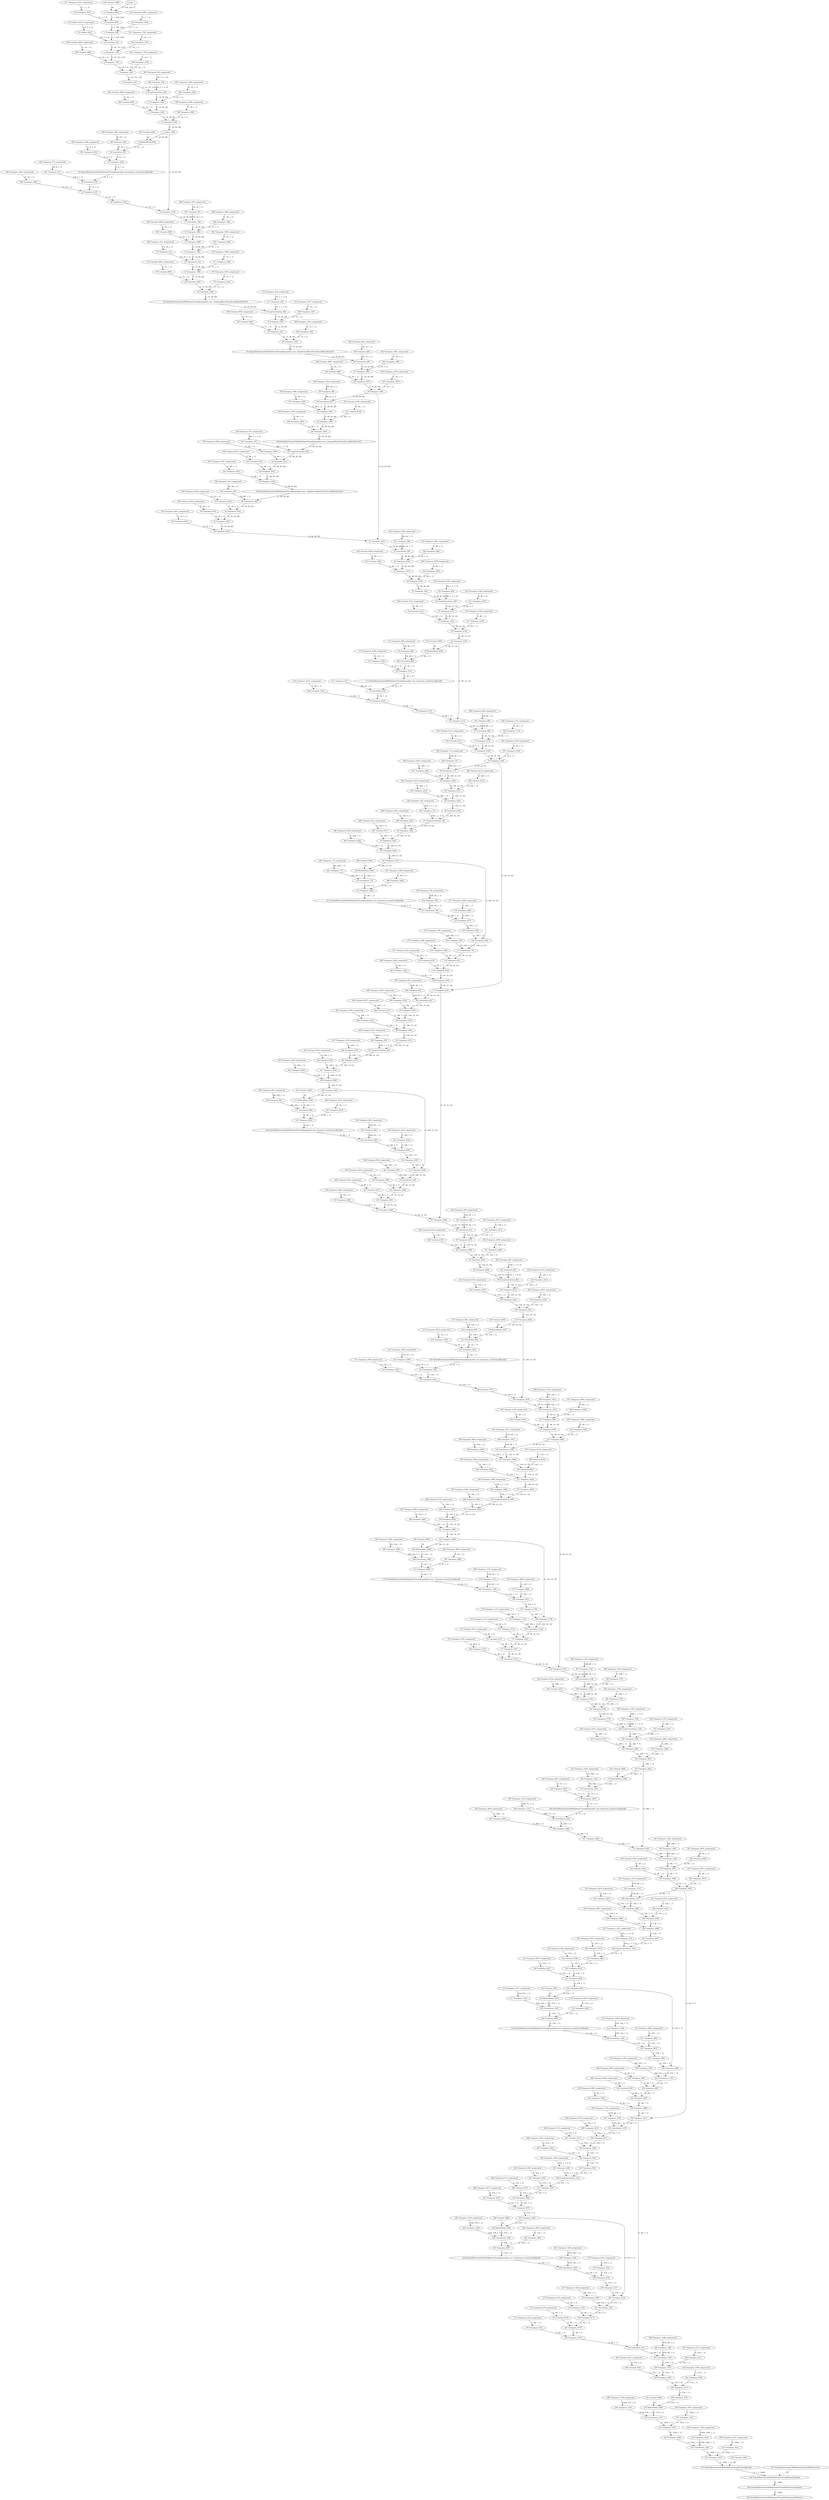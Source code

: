 strict digraph  {
"0 input_1" [id=0, type=Parameter];
"1 Transpose_4097" [id=1, type=Transpose];
"2 Transpose_4091" [id=2, type=Multiply];
"3 Transpose_288" [id=3, type=Add];
"4 Convolution_291" [id=4, type=Convolution];
"5 Transpose_1783" [id=5, type=Subtract];
"6 Transpose_1795" [id=6, type=Multiply];
"7 Transpose_1801" [id=7, type=Add];
"8 Transpose_1817" [id=8, type=HSwish];
"9 GroupConvolution_340" [id=9, type=GroupConvolution];
"10 Transpose_1830" [id=10, type=Subtract];
"11 Transpose_1842" [id=11, type=Multiply];
"12 Transpose_1848" [id=12, type=Add];
"13 Relu_1849" [id=13, type=Relu];
"14 ReduceMean_5833" [id=14, type=ReduceMean];
"15 Transpose_1878" [id=15, type=Multiply];
"16 Convolution_367" [id=16, type=Convolution];
"17 Convolution_388" [id=17, type=Convolution];
"18 Transpose_1856" [id=18, type=Add];
"19 Transpose_1884" [id=19, type=Subtract];
"20 StatefulPartitionedCall/MobilenetV3small/expanded_conv/squeeze_excite/Conv/BiasAdd" [id=20, type=Relu];
"21 Transpose_1896" [id=21, type=Multiply];
"22 Convolution_376" [id=22, type=Convolution];
"23 Transpose_1902" [id=23, type=Add];
"24 Transpose_4135" [id=24, type=Add];
"25 Convolution_413" [id=25, type=Convolution];
"26 Transpose_1876" [id=26, type=HSigmoid];
"27 Transpose_1908" [id=27, type=Subtract];
"28 Transpose_1920" [id=28, type=Multiply];
"29 Transpose_1926" [id=29, type=Add];
"30 StatefulPartitionedCall/MobilenetV3small/expanded_conv_1/expand/BatchNorm/FusedBatchNormV3" [id=30, type=Relu];
"31 GroupConvolution_459" [id=31, type=GroupConvolution];
"32 Transpose_1939" [id=32, type=Subtract];
"33 Transpose_1951" [id=33, type=Multiply];
"34 Transpose_1957" [id=34, type=Add];
"35 StatefulPartitionedCall/MobilenetV3small/expanded_conv_1/depthwise/BatchNorm/FusedBatchNormV3" [id=35, type=Relu];
"36 Convolution_485" [id=36, type=Convolution];
"37 Transpose_1963" [id=37, type=Subtract];
"38 Transpose_1975" [id=38, type=Multiply];
"39 Transpose_1981" [id=39, type=Add];
"40 Convolution_510" [id=40, type=Convolution];
"41 Transpose_2057" [id=41, type=Add];
"42 Transpose_1987" [id=42, type=Subtract];
"43 Convolution_590" [id=43, type=Convolution];
"44 Transpose_1999" [id=44, type=Multiply];
"45 Transpose_2063" [id=45, type=Subtract];
"46 Transpose_2005" [id=46, type=Add];
"47 Transpose_2075" [id=47, type=Multiply];
"48 StatefulPartitionedCall/MobilenetV3small/expanded_conv_2/expand/BatchNorm/FusedBatchNormV3" [id=48, type=Relu];
"49 Transpose_2081" [id=49, type=Add];
"50 GroupConvolution_538" [id=50, type=GroupConvolution];
"51 Transpose_2097" [id=51, type=HSwish];
"52 Transpose_2011" [id=52, type=Subtract];
"53 GroupConvolution_639" [id=53, type=GroupConvolution];
"54 Transpose_2023" [id=54, type=Multiply];
"55 Transpose_2110" [id=55, type=Subtract];
"56 Transpose_2029" [id=56, type=Add];
"57 Transpose_2122" [id=57, type=Multiply];
"58 StatefulPartitionedCall/MobilenetV3small/expanded_conv_2/depthwise/BatchNorm/FusedBatchNormV3" [id=58, type=Relu];
"59 Transpose_2128" [id=59, type=Add];
"60 Convolution_564" [id=60, type=Convolution];
"61 Transpose_2144" [id=61, type=HSwish];
"62 Transpose_4167" [id=62, type=Subtract];
"63 ReduceMean_5839" [id=63, type=ReduceMean];
"64 Transpose_2172" [id=64, type=Multiply];
"65 Transpose_4159" [id=65, type=Multiply];
"66 Convolution_669" [id=66, type=Convolution];
"67 Convolution_690" [id=67, type=Convolution];
"68 Transpose_2055" [id=68, type=Add];
"69 Transpose_2150" [id=69, type=Add];
"70 Transpose_2178" [id=70, type=Subtract];
"71 StatefulPartitionedCall/MobilenetV3small/expanded_conv_3/squeeze_excite/Conv/BiasAdd" [id=71, type=Relu];
"72 Transpose_2190" [id=72, type=Multiply];
"73 Convolution_678" [id=73, type=Convolution];
"74 Transpose_2196" [id=74, type=Add];
"75 Transpose_4223" [id=75, type=Add];
"76 Convolution_715" [id=76, type=Convolution];
"77 Transpose_2332" [id=77, type=Add];
"78 Transpose_2170" [id=78, type=HSigmoid];
"79 Transpose_2202" [id=79, type=Subtract];
"80 Convolution_823" [id=80, type=Convolution];
"81 Transpose_2468" [id=81, type=Add];
"82 Transpose_2214" [id=82, type=Multiply];
"83 Transpose_2338" [id=83, type=Subtract];
"84 Convolution_931" [id=84, type=Convolution];
"85 Transpose_2220" [id=85, type=Add];
"86 Transpose_2350" [id=86, type=Multiply];
"87 Transpose_2474" [id=87, type=Subtract];
"88 Transpose_2236" [id=88, type=HSwish];
"89 Transpose_2356" [id=89, type=Add];
"90 Transpose_2486" [id=90, type=Multiply];
"91 GroupConvolution_746" [id=91, type=GroupConvolution];
"92 Transpose_2372" [id=92, type=HSwish];
"93 Transpose_2492" [id=93, type=Add];
"94 Transpose_2242" [id=94, type=Subtract];
"95 GroupConvolution_854" [id=95, type=GroupConvolution];
"96 Transpose_2508" [id=96, type=HSwish];
"97 Transpose_2254" [id=97, type=Multiply];
"98 Transpose_2378" [id=98, type=Subtract];
"99 GroupConvolution_962" [id=99, type=GroupConvolution];
"100 Transpose_2260" [id=100, type=Add];
"101 Transpose_2390" [id=101, type=Multiply];
"102 Transpose_2514" [id=102, type=Subtract];
"103 Transpose_2276" [id=103, type=HSwish];
"104 Transpose_2396" [id=104, type=Add];
"105 Transpose_2526" [id=105, type=Multiply];
"106 ReduceMean_5845" [id=106, type=ReduceMean];
"107 Transpose_2304" [id=107, type=Multiply];
"108 Transpose_2412" [id=108, type=HSwish];
"109 Transpose_2532" [id=109, type=Add];
"110 Convolution_776" [id=110, type=Convolution];
"111 Convolution_797" [id=111, type=Convolution];
"112 ReduceMean_5851" [id=112, type=ReduceMean];
"113 Transpose_2440" [id=113, type=Multiply];
"114 Transpose_2548" [id=114, type=HSwish];
"115 Transpose_2282" [id=115, type=Add];
"116 Transpose_4311" [id=116, type=Subtract];
"117 Convolution_884" [id=117, type=Convolution];
"118 Convolution_905" [id=118, type=Convolution];
"119 ReduceMean_5857" [id=119, type=ReduceMean];
"120 Transpose_2576" [id=120, type=Multiply];
"121 StatefulPartitionedCall/MobilenetV3small/expanded_conv_4/squeeze_excite/Conv/BiasAdd" [id=121, type=Relu];
"122 Transpose_4303" [id=122, type=Multiply];
"123 Transpose_2418" [id=123, type=Add];
"124 Transpose_4399" [id=124, type=Subtract];
"125 Convolution_992" [id=125, type=Convolution];
"126 Convolution_1013" [id=126, type=Convolution];
"127 Convolution_785" [id=127, type=Convolution];
"128 Transpose_2330" [id=128, type=Add];
"129 StatefulPartitionedCall/MobilenetV3small/expanded_conv_5/squeeze_excite/Conv/BiasAdd" [id=129, type=Relu];
"130 Transpose_4391" [id=130, type=Multiply];
"131 Transpose_2554" [id=131, type=Add];
"132 Transpose_2582" [id=132, type=Subtract];
"133 Transpose_4279" [id=133, type=Add];
"134 Convolution_893" [id=134, type=Convolution];
"135 Transpose_2466" [id=135, type=Add];
"136 StatefulPartitionedCall/MobilenetV3small/expanded_conv_6/squeeze_excite/Conv/BiasAdd" [id=136, type=Relu];
"137 Transpose_2594" [id=137, type=Multiply];
"138 Transpose_2302" [id=138, type=HSigmoid];
"139 Transpose_4367" [id=139, type=Add];
"140 Convolution_1001" [id=140, type=Convolution];
"141 Transpose_2600" [id=141, type=Add];
"142 Transpose_2438" [id=142, type=HSigmoid];
"143 Transpose_4455" [id=143, type=Add];
"144 Convolution_1038" [id=144, type=Convolution];
"145 Transpose_2736" [id=145, type=Add];
"146 Transpose_2574" [id=146, type=HSigmoid];
"147 Transpose_2606" [id=147, type=Subtract];
"148 Convolution_1146" [id=148, type=Convolution];
"149 Transpose_2618" [id=149, type=Multiply];
"150 Transpose_2742" [id=150, type=Subtract];
"151 Transpose_2624" [id=151, type=Add];
"152 Transpose_2754" [id=152, type=Multiply];
"153 Transpose_2640" [id=153, type=HSwish];
"154 Transpose_2760" [id=154, type=Add];
"155 GroupConvolution_1069" [id=155, type=GroupConvolution];
"156 Transpose_2776" [id=156, type=HSwish];
"157 Transpose_2646" [id=157, type=Subtract];
"158 GroupConvolution_1195" [id=158, type=GroupConvolution];
"159 Transpose_2658" [id=159, type=Multiply];
"160 Transpose_2789" [id=160, type=Subtract];
"161 Transpose_2664" [id=161, type=Add];
"162 Transpose_2801" [id=162, type=Multiply];
"163 Transpose_2680" [id=163, type=HSwish];
"164 Transpose_2807" [id=164, type=Add];
"165 ReduceMean_5863" [id=165, type=ReduceMean];
"166 Transpose_2708" [id=166, type=Multiply];
"167 Transpose_2823" [id=167, type=HSwish];
"168 Convolution_1099" [id=168, type=Convolution];
"169 Convolution_1120" [id=169, type=Convolution];
"170 ReduceMean_5869" [id=170, type=ReduceMean];
"171 Transpose_2851" [id=171, type=Multiply];
"172 Transpose_2686" [id=172, type=Add];
"173 Transpose_4543" [id=173, type=Subtract];
"174 Convolution_1225" [id=174, type=Convolution];
"175 Convolution_1246" [id=175, type=Convolution];
"176 StatefulPartitionedCall/MobilenetV3small/expanded_conv_7/squeeze_excite/Conv/BiasAdd" [id=176, type=Relu];
"177 Transpose_4535" [id=177, type=Multiply];
"178 Transpose_2829" [id=178, type=Add];
"179 Transpose_2857" [id=179, type=Subtract];
"180 Convolution_1108" [id=180, type=Convolution];
"181 Transpose_2734" [id=181, type=Add];
"182 StatefulPartitionedCall/MobilenetV3small/expanded_conv_8/squeeze_excite/Conv/BiasAdd" [id=182, type=Relu];
"183 Transpose_2869" [id=183, type=Multiply];
"184 Transpose_4511" [id=184, type=Add];
"185 Convolution_1234" [id=185, type=Convolution];
"186 Transpose_2875" [id=186, type=Add];
"187 Transpose_2706" [id=187, type=HSigmoid];
"188 Transpose_4599" [id=188, type=Add];
"189 Convolution_1271" [id=189, type=Convolution];
"190 Transpose_3011" [id=190, type=Add];
"191 Transpose_2849" [id=191, type=HSigmoid];
"192 Transpose_2881" [id=192, type=Subtract];
"193 Convolution_1379" [id=193, type=Convolution];
"194 Transpose_3147" [id=194, type=Add];
"195 Transpose_2893" [id=195, type=Multiply];
"196 Transpose_3017" [id=196, type=Subtract];
"197 Convolution_1487" [id=197, type=Convolution];
"198 Transpose_2899" [id=198, type=Add];
"199 Transpose_3029" [id=199, type=Multiply];
"200 Transpose_3153" [id=200, type=Subtract];
"201 Transpose_2915" [id=201, type=HSwish];
"202 Transpose_3035" [id=202, type=Add];
"203 Transpose_3165" [id=203, type=Multiply];
"204 GroupConvolution_1302" [id=204, type=GroupConvolution];
"205 Transpose_3051" [id=205, type=HSwish];
"206 Transpose_3171" [id=206, type=Add];
"207 Transpose_2921" [id=207, type=Subtract];
"208 GroupConvolution_1410" [id=208, type=GroupConvolution];
"209 Transpose_3187" [id=209, type=HSwish];
"210 Transpose_2933" [id=210, type=Multiply];
"211 Transpose_3057" [id=211, type=Subtract];
"212 ReduceMean_5887" [id=212, type=ReduceMean];
"213 Transpose_2939" [id=213, type=Add];
"214 Transpose_3069" [id=214, type=Multiply];
"215 Convolution_1517" [id=215, type=Convolution];
"216 Transpose_2955" [id=216, type=HSwish];
"217 Transpose_3075" [id=217, type=Add];
"218 Transpose_3193" [id=218, type=Add];
"219 ReduceMean_5875" [id=219, type=ReduceMean];
"220 Transpose_2983" [id=220, type=Multiply];
"221 Transpose_3091" [id=221, type=HSwish];
"222 Transpose_3209" [id=222, type=HSwish];
"223 Convolution_1332" [id=223, type=Convolution];
"224 Convolution_1353" [id=224, type=Convolution];
"225 ReduceMean_5881" [id=225, type=ReduceMean];
"226 Transpose_3119" [id=226, type=Multiply];
"227 Convolution_1529" [id=227, type=Convolution];
"228 Transpose_2961" [id=228, type=Add];
"229 Transpose_4687" [id=229, type=Subtract];
"230 Convolution_1440" [id=230, type=Convolution];
"231 Convolution_1461" [id=231, type=Convolution];
"232 Transpose_3215" [id=232, type=Add];
"233 StatefulPartitionedCall/MobilenetV3small/expanded_conv_9/squeeze_excite/Conv/BiasAdd" [id=233, type=Relu];
"234 Transpose_4679" [id=234, type=Multiply];
"235 Transpose_3097" [id=235, type=Add];
"236 Transpose_4775" [id=236, type=Subtract];
"237 StatefulPartitionedCall/MobilenetV3small/Logits/BiasAdd" [id=237, type=Reshape];
"238 Convolution_1341" [id=238, type=Convolution];
"239 Transpose_3009" [id=239, type=Add];
"240 StatefulPartitionedCall/MobilenetV3small/expanded_conv_10/squeeze_excite/Conv/BiasAdd" [id=240, type=Relu];
"241 Transpose_4767" [id=241, type=Multiply];
"242 StatefulPartitionedCall/MobilenetV3small/flatten/Reshape" [id=242, type=Reshape];
"243 Transpose_4655" [id=243, type=Add];
"244 Convolution_1449" [id=244, type=Convolution];
"245 Transpose_3145" [id=245, type=Add];
"246 StatefulPartitionedCall/MobilenetV3small/Predictions/Softmax" [id=246, type=Softmax];
"247 Transpose_2981" [id=247, type=HSigmoid];
"248 Transpose_4743" [id=248, type=Add];
"249 StatefulPartitionedCall/MobilenetV3small/Predictions/Softmax^0" [id=249, label="249 StatefulPartitionedCall/MobilenetV3small/Predictions/Softmax:0", type=Result];
"250 Transpose_3117" [id=250, type=HSigmoid];
"251 StatefulPartitionedCall/MobilenetV3small/flatten/Const" [id=251, type=Constant];
"252 Constant_5941" [id=252, type=Constant];
"253 Transpose_3213" [id=253, type=Convert];
"254 Transpose_3213_compressed" [id=254, type=Constant];
"255 Transpose_1528" [id=255, type=Convert];
"256 Transpose_1528_compressed" [id=256, type=Constant];
"257 Transpose_3191" [id=257, type=Convert];
"258 Transpose_3191_compressed" [id=258, type=Constant];
"259 Transpose_1516" [id=259, type=Convert];
"260 Transpose_1516_compressed" [id=260, type=Constant];
"261 Constant_5886" [id=261, type=Constant];
"262 Transpose_3169" [id=262, type=Convert];
"263 Transpose_3169_compressed" [id=263, type=Constant];
"264 Constant_6181" [id=264, type=Convert];
"265 Constant_6181_compressed" [id=265, type=Constant];
"266 Transpose_3151" [id=266, type=Convert];
"267 Transpose_3151_compressed" [id=267, type=Constant];
"268 Transpose_1486" [id=268, type=Convert];
"269 Transpose_1486_compressed" [id=269, type=Constant];
"270 Transpose_3141" [id=270, type=Convert];
"271 Transpose_3141_compressed" [id=271, type=Constant];
"272 Constant_6178" [id=272, type=Convert];
"273 Constant_6178_compressed" [id=273, type=Constant];
"274 Transpose_3123" [id=274, type=Convert];
"275 Transpose_3123_compressed" [id=275, type=Constant];
"276 Transpose_1460" [id=276, type=Convert];
"277 Transpose_1460_compressed" [id=277, type=Constant];
"278 Transpose_3101" [id=278, type=Convert];
"279 Transpose_3101_compressed" [id=279, type=Constant];
"280 Transpose_1448" [id=280, type=Convert];
"281 Transpose_1448_compressed" [id=281, type=Constant];
"282 Transpose_3095" [id=282, type=Convert];
"283 Transpose_3095_compressed" [id=283, type=Constant];
"284 Transpose_1439" [id=284, type=Convert];
"285 Transpose_1439_compressed" [id=285, type=Constant];
"286 Constant_5880" [id=286, type=Constant];
"287 Transpose_3073" [id=287, type=Convert];
"288 Transpose_3073_compressed" [id=288, type=Constant];
"289 Constant_6175" [id=289, type=Convert];
"290 Constant_6175_compressed" [id=290, type=Constant];
"291 Transpose_3055" [id=291, type=Convert];
"292 Transpose_3055_compressed" [id=292, type=Constant];
"293 Transpose_1409" [id=293, type=Convert];
"294 Transpose_1409_compressed" [id=294, type=Constant];
"295 Transpose_3033" [id=295, type=Convert];
"296 Transpose_3033_compressed" [id=296, type=Constant];
"297 Constant_6172" [id=297, type=Convert];
"298 Constant_6172_compressed" [id=298, type=Constant];
"299 Transpose_3015" [id=299, type=Convert];
"300 Transpose_3015_compressed" [id=300, type=Constant];
"301 Transpose_1378" [id=301, type=Convert];
"302 Transpose_1378_compressed" [id=302, type=Constant];
"303 Transpose_3005" [id=303, type=Convert];
"304 Transpose_3005_compressed" [id=304, type=Constant];
"305 Constant_6169" [id=305, type=Convert];
"306 Constant_6169_compressed" [id=306, type=Constant];
"307 Transpose_2987" [id=307, type=Convert];
"308 Transpose_2987_compressed" [id=308, type=Constant];
"309 Transpose_1352" [id=309, type=Convert];
"310 Transpose_1352_compressed" [id=310, type=Constant];
"311 Transpose_2965" [id=311, type=Convert];
"312 Transpose_2965_compressed" [id=312, type=Constant];
"313 Transpose_1340" [id=313, type=Convert];
"314 Transpose_1340_compressed" [id=314, type=Constant];
"315 Transpose_2959" [id=315, type=Convert];
"316 Transpose_2959_compressed" [id=316, type=Constant];
"317 Transpose_1331" [id=317, type=Convert];
"318 Transpose_1331_compressed" [id=318, type=Constant];
"319 Constant_5874" [id=319, type=Constant];
"320 Transpose_2937" [id=320, type=Convert];
"321 Transpose_2937_compressed" [id=321, type=Constant];
"322 Constant_6166" [id=322, type=Convert];
"323 Constant_6166_compressed" [id=323, type=Constant];
"324 Transpose_2919" [id=324, type=Convert];
"325 Transpose_2919_compressed" [id=325, type=Constant];
"326 Transpose_1301" [id=326, type=Convert];
"327 Transpose_1301_compressed" [id=327, type=Constant];
"328 Transpose_2897" [id=328, type=Convert];
"329 Transpose_2897_compressed" [id=329, type=Constant];
"330 Constant_6163" [id=330, type=Convert];
"331 Constant_6163_compressed" [id=331, type=Constant];
"332 Transpose_2879" [id=332, type=Convert];
"333 Transpose_2879_compressed" [id=333, type=Constant];
"334 Transpose_1270" [id=334, type=Convert];
"335 Transpose_1270_compressed" [id=335, type=Constant];
"336 Transpose_2873" [id=336, type=Convert];
"337 Transpose_2873_compressed" [id=337, type=Constant];
"338 Constant_6160" [id=338, type=Convert];
"339 Constant_6160_compressed" [id=339, type=Constant];
"340 Transpose_2855" [id=340, type=Convert];
"341 Transpose_2855_compressed" [id=341, type=Constant];
"342 Transpose_1245" [id=342, type=Convert];
"343 Transpose_1245_compressed" [id=343, type=Constant];
"344 Transpose_2833" [id=344, type=Convert];
"345 Transpose_2833_compressed" [id=345, type=Constant];
"346 Transpose_1233" [id=346, type=Convert];
"347 Transpose_1233_compressed" [id=347, type=Constant];
"348 Transpose_2827" [id=348, type=Convert];
"349 Transpose_2827_compressed" [id=349, type=Constant];
"350 Transpose_1224" [id=350, type=Convert];
"351 Transpose_1224_compressed" [id=351, type=Constant];
"352 Constant_5868" [id=352, type=Constant];
"353 Transpose_2805" [id=353, type=Convert];
"354 Transpose_2805_compressed" [id=354, type=Constant];
"355 Constant_6157" [id=355, type=Convert];
"356 Constant_6157_compressed" [id=356, type=Constant];
"357 Transpose_2787" [id=357, type=Convert];
"358 Transpose_2787_compressed" [id=358, type=Constant];
"359 Transpose_1194" [id=359, type=Convert];
"360 Transpose_1194_compressed" [id=360, type=Constant];
"361 Transpose_2758" [id=361, type=Convert];
"362 Transpose_2758_compressed" [id=362, type=Constant];
"363 Constant_6154" [id=363, type=Convert];
"364 Constant_6154_compressed" [id=364, type=Constant];
"365 Transpose_2740" [id=365, type=Convert];
"366 Transpose_2740_compressed" [id=366, type=Constant];
"367 Transpose_1145" [id=367, type=Convert];
"368 Transpose_1145_compressed" [id=368, type=Constant];
"369 Transpose_2730" [id=369, type=Convert];
"370 Transpose_2730_compressed" [id=370, type=Constant];
"371 Constant_6151" [id=371, type=Convert];
"372 Constant_6151_compressed" [id=372, type=Constant];
"373 Transpose_2712" [id=373, type=Convert];
"374 Transpose_2712_compressed" [id=374, type=Constant];
"375 Transpose_1119" [id=375, type=Convert];
"376 Transpose_1119_compressed" [id=376, type=Constant];
"377 Transpose_2690" [id=377, type=Convert];
"378 Transpose_2690_compressed" [id=378, type=Constant];
"379 Transpose_1107" [id=379, type=Convert];
"380 Transpose_1107_compressed" [id=380, type=Constant];
"381 Transpose_2684" [id=381, type=Convert];
"382 Transpose_2684_compressed" [id=382, type=Constant];
"383 Transpose_1098" [id=383, type=Convert];
"384 Transpose_1098_compressed" [id=384, type=Constant];
"385 Constant_5862" [id=385, type=Constant];
"386 Transpose_2662" [id=386, type=Convert];
"387 Transpose_2662_compressed" [id=387, type=Constant];
"388 Constant_6148" [id=388, type=Convert];
"389 Constant_6148_compressed" [id=389, type=Constant];
"390 Transpose_2644" [id=390, type=Convert];
"391 Transpose_2644_compressed" [id=391, type=Constant];
"392 Transpose_1068" [id=392, type=Convert];
"393 Transpose_1068_compressed" [id=393, type=Constant];
"394 Transpose_2622" [id=394, type=Convert];
"395 Transpose_2622_compressed" [id=395, type=Constant];
"396 Constant_6145" [id=396, type=Convert];
"397 Constant_6145_compressed" [id=397, type=Constant];
"398 Transpose_2604" [id=398, type=Convert];
"399 Transpose_2604_compressed" [id=399, type=Constant];
"400 Transpose_1037" [id=400, type=Convert];
"401 Transpose_1037_compressed" [id=401, type=Constant];
"402 Transpose_2598" [id=402, type=Convert];
"403 Transpose_2598_compressed" [id=403, type=Constant];
"404 Constant_6142" [id=404, type=Convert];
"405 Constant_6142_compressed" [id=405, type=Constant];
"406 Transpose_2580" [id=406, type=Convert];
"407 Transpose_2580_compressed" [id=407, type=Constant];
"408 Transpose_1012" [id=408, type=Convert];
"409 Transpose_1012_compressed" [id=409, type=Constant];
"410 Transpose_2558" [id=410, type=Convert];
"411 Transpose_2558_compressed" [id=411, type=Constant];
"412 Transpose_1000" [id=412, type=Convert];
"413 Transpose_1000_compressed" [id=413, type=Constant];
"414 Transpose_2552" [id=414, type=Convert];
"415 Transpose_2552_compressed" [id=415, type=Constant];
"416 Transpose_991" [id=416, type=Convert];
"417 Transpose_991_compressed" [id=417, type=Constant];
"418 Constant_5856" [id=418, type=Constant];
"419 Transpose_2530" [id=419, type=Convert];
"420 Transpose_2530_compressed" [id=420, type=Constant];
"421 Constant_6139" [id=421, type=Convert];
"422 Constant_6139_compressed" [id=422, type=Constant];
"423 Transpose_2512" [id=423, type=Convert];
"424 Transpose_2512_compressed" [id=424, type=Constant];
"425 Transpose_961" [id=425, type=Convert];
"426 Transpose_961_compressed" [id=426, type=Constant];
"427 Transpose_2490" [id=427, type=Convert];
"428 Transpose_2490_compressed" [id=428, type=Constant];
"429 Constant_6136" [id=429, type=Convert];
"430 Constant_6136_compressed" [id=430, type=Constant];
"431 Transpose_2472" [id=431, type=Convert];
"432 Transpose_2472_compressed" [id=432, type=Constant];
"433 Transpose_930" [id=433, type=Convert];
"434 Transpose_930_compressed" [id=434, type=Constant];
"435 Transpose_2462" [id=435, type=Convert];
"436 Transpose_2462_compressed" [id=436, type=Constant];
"437 Constant_6133" [id=437, type=Convert];
"438 Constant_6133_compressed" [id=438, type=Constant];
"439 Transpose_2444" [id=439, type=Convert];
"440 Transpose_2444_compressed" [id=440, type=Constant];
"441 Transpose_904" [id=441, type=Convert];
"442 Transpose_904_compressed" [id=442, type=Constant];
"443 Transpose_2422" [id=443, type=Convert];
"444 Transpose_2422_compressed" [id=444, type=Constant];
"445 Transpose_892" [id=445, type=Convert];
"446 Transpose_892_compressed" [id=446, type=Constant];
"447 Transpose_2416" [id=447, type=Convert];
"448 Transpose_2416_compressed" [id=448, type=Constant];
"449 Transpose_883" [id=449, type=Convert];
"450 Transpose_883_compressed" [id=450, type=Constant];
"451 Constant_5850" [id=451, type=Constant];
"452 Transpose_2394" [id=452, type=Convert];
"453 Transpose_2394_compressed" [id=453, type=Constant];
"454 Constant_6130" [id=454, type=Convert];
"455 Constant_6130_compressed" [id=455, type=Constant];
"456 Transpose_2376" [id=456, type=Convert];
"457 Transpose_2376_compressed" [id=457, type=Constant];
"458 Transpose_853" [id=458, type=Convert];
"459 Transpose_853_compressed" [id=459, type=Constant];
"460 Transpose_2354" [id=460, type=Convert];
"461 Transpose_2354_compressed" [id=461, type=Constant];
"462 Constant_6127" [id=462, type=Convert];
"463 Constant_6127_compressed" [id=463, type=Constant];
"464 Transpose_2336" [id=464, type=Convert];
"465 Transpose_2336_compressed" [id=465, type=Constant];
"466 Transpose_822" [id=466, type=Convert];
"467 Transpose_822_compressed" [id=467, type=Constant];
"468 Transpose_2326" [id=468, type=Convert];
"469 Transpose_2326_compressed" [id=469, type=Constant];
"470 Constant_6124" [id=470, type=Convert];
"471 Constant_6124_compressed" [id=471, type=Constant];
"472 Transpose_2308" [id=472, type=Convert];
"473 Transpose_2308_compressed" [id=473, type=Constant];
"474 Transpose_796" [id=474, type=Convert];
"475 Transpose_796_compressed" [id=475, type=Constant];
"476 Transpose_2286" [id=476, type=Convert];
"477 Transpose_2286_compressed" [id=477, type=Constant];
"478 Transpose_784" [id=478, type=Convert];
"479 Transpose_784_compressed" [id=479, type=Constant];
"480 Transpose_2280" [id=480, type=Convert];
"481 Transpose_2280_compressed" [id=481, type=Constant];
"482 Transpose_775" [id=482, type=Convert];
"483 Transpose_775_compressed" [id=483, type=Constant];
"484 Constant_5844" [id=484, type=Constant];
"485 Transpose_2258" [id=485, type=Convert];
"486 Transpose_2258_compressed" [id=486, type=Constant];
"487 Constant_6121" [id=487, type=Convert];
"488 Constant_6121_compressed" [id=488, type=Constant];
"489 Transpose_2240" [id=489, type=Convert];
"490 Transpose_2240_compressed" [id=490, type=Constant];
"491 Transpose_745" [id=491, type=Convert];
"492 Transpose_745_compressed" [id=492, type=Constant];
"493 Transpose_2218" [id=493, type=Convert];
"494 Transpose_2218_compressed" [id=494, type=Constant];
"495 Constant_6118" [id=495, type=Convert];
"496 Constant_6118_compressed" [id=496, type=Constant];
"497 Transpose_2200" [id=497, type=Convert];
"498 Transpose_2200_compressed" [id=498, type=Constant];
"499 Transpose_714" [id=499, type=Convert];
"500 Transpose_714_compressed" [id=500, type=Constant];
"501 Transpose_2194" [id=501, type=Convert];
"502 Transpose_2194_compressed" [id=502, type=Constant];
"503 Constant_6115" [id=503, type=Convert];
"504 Constant_6115_compressed" [id=504, type=Constant];
"505 Transpose_2176" [id=505, type=Convert];
"506 Transpose_2176_compressed" [id=506, type=Constant];
"507 Transpose_689" [id=507, type=Convert];
"508 Transpose_689_compressed" [id=508, type=Constant];
"509 Transpose_2154" [id=509, type=Convert];
"510 Transpose_2154_compressed" [id=510, type=Constant];
"511 Transpose_677" [id=511, type=Constant];
"512 Transpose_2148" [id=512, type=Convert];
"513 Transpose_2148_compressed" [id=513, type=Constant];
"514 Transpose_668" [id=514, type=Convert];
"515 Transpose_668_compressed" [id=515, type=Constant];
"516 Constant_5838" [id=516, type=Constant];
"517 Transpose_2126" [id=517, type=Convert];
"518 Transpose_2126_compressed" [id=518, type=Constant];
"519 Constant_6112" [id=519, type=Convert];
"520 Constant_6112_compressed" [id=520, type=Constant];
"521 Transpose_2108" [id=521, type=Convert];
"522 Transpose_2108_compressed" [id=522, type=Constant];
"523 Transpose_638" [id=523, type=Convert];
"524 Transpose_638_compressed" [id=524, type=Constant];
"525 Transpose_2079" [id=525, type=Convert];
"526 Transpose_2079_compressed" [id=526, type=Constant];
"527 Constant_6109" [id=527, type=Convert];
"528 Constant_6109_compressed" [id=528, type=Constant];
"529 Transpose_2061" [id=529, type=Convert];
"530 Transpose_2061_compressed" [id=530, type=Constant];
"531 Transpose_589" [id=531, type=Convert];
"532 Transpose_589_compressed" [id=532, type=Constant];
"533 Transpose_2051" [id=533, type=Convert];
"534 Transpose_2051_compressed" [id=534, type=Constant];
"535 Constant_6106" [id=535, type=Convert];
"536 Constant_6106_compressed" [id=536, type=Constant];
"537 Transpose_2033" [id=537, type=Convert];
"538 Transpose_2033_compressed" [id=538, type=Constant];
"539 Transpose_563" [id=539, type=Convert];
"540 Transpose_563_compressed" [id=540, type=Constant];
"541 Transpose_2027" [id=541, type=Convert];
"542 Transpose_2027_compressed" [id=542, type=Constant];
"543 Constant_6103" [id=543, type=Convert];
"544 Constant_6103_compressed" [id=544, type=Constant];
"545 Transpose_2009" [id=545, type=Convert];
"546 Transpose_2009_compressed" [id=546, type=Constant];
"547 Transpose_537" [id=547, type=Convert];
"548 Transpose_537_compressed" [id=548, type=Constant];
"549 Transpose_2003" [id=549, type=Convert];
"550 Transpose_2003_compressed" [id=550, type=Constant];
"551 Constant_6100" [id=551, type=Convert];
"552 Constant_6100_compressed" [id=552, type=Constant];
"553 Transpose_1985" [id=553, type=Convert];
"554 Transpose_1985_compressed" [id=554, type=Constant];
"555 Transpose_509" [id=555, type=Convert];
"556 Transpose_509_compressed" [id=556, type=Constant];
"557 Transpose_1979" [id=557, type=Convert];
"558 Transpose_1979_compressed" [id=558, type=Constant];
"559 Constant_6097" [id=559, type=Convert];
"560 Constant_6097_compressed" [id=560, type=Constant];
"561 Transpose_1961" [id=561, type=Convert];
"562 Transpose_1961_compressed" [id=562, type=Constant];
"563 Transpose_484" [id=563, type=Convert];
"564 Transpose_484_compressed" [id=564, type=Constant];
"565 Transpose_1955" [id=565, type=Convert];
"566 Transpose_1955_compressed" [id=566, type=Constant];
"567 Constant_6094" [id=567, type=Convert];
"568 Constant_6094_compressed" [id=568, type=Constant];
"569 Transpose_1937" [id=569, type=Convert];
"570 Transpose_1937_compressed" [id=570, type=Constant];
"571 Transpose_458" [id=571, type=Convert];
"572 Transpose_458_compressed" [id=572, type=Constant];
"573 Transpose_1924" [id=573, type=Convert];
"574 Transpose_1924_compressed" [id=574, type=Constant];
"575 Constant_6091" [id=575, type=Convert];
"576 Constant_6091_compressed" [id=576, type=Constant];
"577 Transpose_1906" [id=577, type=Convert];
"578 Transpose_1906_compressed" [id=578, type=Constant];
"579 Transpose_412" [id=579, type=Convert];
"580 Transpose_412_compressed" [id=580, type=Constant];
"581 Transpose_1900" [id=581, type=Convert];
"582 Transpose_1900_compressed" [id=582, type=Constant];
"583 Constant_6088" [id=583, type=Convert];
"584 Constant_6088_compressed" [id=584, type=Constant];
"585 Transpose_1882" [id=585, type=Convert];
"586 Transpose_1882_compressed" [id=586, type=Constant];
"587 Transpose_387" [id=587, type=Convert];
"588 Transpose_387_compressed" [id=588, type=Constant];
"589 Transpose_1860" [id=589, type=Convert];
"590 Transpose_1860_compressed" [id=590, type=Constant];
"591 Transpose_375" [id=591, type=Convert];
"592 Transpose_375_compressed" [id=592, type=Constant];
"593 Transpose_1854" [id=593, type=Convert];
"594 Transpose_1854_compressed" [id=594, type=Constant];
"595 Transpose_366" [id=595, type=Convert];
"596 Transpose_366_compressed" [id=596, type=Constant];
"597 Constant_5832" [id=597, type=Constant];
"598 Transpose_1846" [id=598, type=Convert];
"599 Transpose_1846_compressed" [id=599, type=Constant];
"600 Constant_6085" [id=600, type=Convert];
"601 Constant_6085_compressed" [id=601, type=Constant];
"602 Transpose_1828" [id=602, type=Convert];
"603 Transpose_1828_compressed" [id=603, type=Constant];
"604 Transpose_339" [id=604, type=Convert];
"605 Transpose_339_compressed" [id=605, type=Constant];
"606 Transpose_1799" [id=606, type=Convert];
"607 Transpose_1799_compressed" [id=607, type=Constant];
"608 Constant_6082" [id=608, type=Convert];
"609 Constant_6082_compressed" [id=609, type=Constant];
"610 Transpose_1781" [id=610, type=Convert];
"611 Transpose_1781_compressed" [id=611, type=Constant];
"612 Gather_6247" [id=612, type=Convert];
"613 Gather_6247_compressed" [id=613, type=Constant];
"614 Transpose_4095" [id=614, type=Convert];
"615 Transpose_4095_compressed" [id=615, type=Constant];
"616 Transpose_4101" [id=616, type=Convert];
"617 Transpose_4101_compressed" [id=617, type=Constant];
"618 Constant_4096" [id=618, type=Constant];
"0 input_1" -> "1 Transpose_4097"  [label="[1, 224, 224, 3]", style=solid];
"1 Transpose_4097" -> "2 Transpose_4091"  [label="[1, 3, 224, 224]", style=solid];
"2 Transpose_4091" -> "3 Transpose_288"  [label="[1, 3, 224, 224]", style=solid];
"3 Transpose_288" -> "4 Convolution_291"  [label="[1, 3, 224, 224]", style=solid];
"4 Convolution_291" -> "5 Transpose_1783"  [label="[1, 16, 112, 112]", style=solid];
"5 Transpose_1783" -> "6 Transpose_1795"  [label="[1, 16, 112, 112]", style=solid];
"6 Transpose_1795" -> "7 Transpose_1801"  [label="[1, 16, 112, 112]", style=solid];
"7 Transpose_1801" -> "8 Transpose_1817"  [label="[1, 16, 112, 112]", style=solid];
"8 Transpose_1817" -> "9 GroupConvolution_340"  [label="[1, 16, 112, 112]", style=solid];
"9 GroupConvolution_340" -> "10 Transpose_1830"  [label="[1, 16, 56, 56]", style=solid];
"10 Transpose_1830" -> "11 Transpose_1842"  [label="[1, 16, 56, 56]", style=solid];
"11 Transpose_1842" -> "12 Transpose_1848"  [label="[1, 16, 56, 56]", style=solid];
"12 Transpose_1848" -> "13 Relu_1849"  [label="[1, 16, 56, 56]", style=solid];
"13 Relu_1849" -> "14 ReduceMean_5833"  [label="[1, 16, 56, 56]", style=solid];
"13 Relu_1849" -> "15 Transpose_1878"  [label="[1, 16, 56, 56]", style=solid];
"14 ReduceMean_5833" -> "16 Convolution_367"  [label="[1, 16, 1, 1]", style=solid];
"15 Transpose_1878" -> "17 Convolution_388"  [label="[1, 16, 56, 56]", style=solid];
"16 Convolution_367" -> "18 Transpose_1856"  [label="[1, 8, 1, 1]", style=solid];
"17 Convolution_388" -> "19 Transpose_1884"  [label="[1, 16, 56, 56]", style=solid];
"18 Transpose_1856" -> "20 StatefulPartitionedCall/MobilenetV3small/expanded_conv/squeeze_excite/Conv/BiasAdd"  [label="[1, 8, 1, 1]", style=solid];
"19 Transpose_1884" -> "21 Transpose_1896"  [label="[1, 16, 56, 56]", style=solid];
"20 StatefulPartitionedCall/MobilenetV3small/expanded_conv/squeeze_excite/Conv/BiasAdd" -> "22 Convolution_376"  [label="[1, 8, 1, 1]", style=solid];
"21 Transpose_1896" -> "23 Transpose_1902"  [label="[1, 16, 56, 56]", style=solid];
"22 Convolution_376" -> "24 Transpose_4135"  [label="[1, 16, 1, 1]", style=solid];
"23 Transpose_1902" -> "25 Convolution_413"  [label="[1, 16, 56, 56]", style=solid];
"24 Transpose_4135" -> "26 Transpose_1876"  [label="[1, 16, 1, 1]", style=solid];
"25 Convolution_413" -> "27 Transpose_1908"  [label="[1, 72, 56, 56]", style=solid];
"26 Transpose_1876" -> "15 Transpose_1878"  [label="[1, 16, 1, 1]", style=solid];
"27 Transpose_1908" -> "28 Transpose_1920"  [label="[1, 72, 56, 56]", style=solid];
"28 Transpose_1920" -> "29 Transpose_1926"  [label="[1, 72, 56, 56]", style=solid];
"29 Transpose_1926" -> "30 StatefulPartitionedCall/MobilenetV3small/expanded_conv_1/expand/BatchNorm/FusedBatchNormV3"  [label="[1, 72, 56, 56]", style=solid];
"30 StatefulPartitionedCall/MobilenetV3small/expanded_conv_1/expand/BatchNorm/FusedBatchNormV3" -> "31 GroupConvolution_459"  [label="[1, 72, 56, 56]", style=solid];
"31 GroupConvolution_459" -> "32 Transpose_1939"  [label="[1, 72, 28, 28]", style=solid];
"32 Transpose_1939" -> "33 Transpose_1951"  [label="[1, 72, 28, 28]", style=solid];
"33 Transpose_1951" -> "34 Transpose_1957"  [label="[1, 72, 28, 28]", style=solid];
"34 Transpose_1957" -> "35 StatefulPartitionedCall/MobilenetV3small/expanded_conv_1/depthwise/BatchNorm/FusedBatchNormV3"  [label="[1, 72, 28, 28]", style=solid];
"35 StatefulPartitionedCall/MobilenetV3small/expanded_conv_1/depthwise/BatchNorm/FusedBatchNormV3" -> "36 Convolution_485"  [label="[1, 72, 28, 28]", style=solid];
"36 Convolution_485" -> "37 Transpose_1963"  [label="[1, 24, 28, 28]", style=solid];
"37 Transpose_1963" -> "38 Transpose_1975"  [label="[1, 24, 28, 28]", style=solid];
"38 Transpose_1975" -> "39 Transpose_1981"  [label="[1, 24, 28, 28]", style=solid];
"39 Transpose_1981" -> "40 Convolution_510"  [label="[1, 24, 28, 28]", style=solid];
"39 Transpose_1981" -> "41 Transpose_2057"  [label="[1, 24, 28, 28]", style=solid];
"40 Convolution_510" -> "42 Transpose_1987"  [label="[1, 88, 28, 28]", style=solid];
"41 Transpose_2057" -> "43 Convolution_590"  [label="[1, 24, 28, 28]", style=solid];
"42 Transpose_1987" -> "44 Transpose_1999"  [label="[1, 88, 28, 28]", style=solid];
"43 Convolution_590" -> "45 Transpose_2063"  [label="[1, 96, 28, 28]", style=solid];
"44 Transpose_1999" -> "46 Transpose_2005"  [label="[1, 88, 28, 28]", style=solid];
"45 Transpose_2063" -> "47 Transpose_2075"  [label="[1, 96, 28, 28]", style=solid];
"46 Transpose_2005" -> "48 StatefulPartitionedCall/MobilenetV3small/expanded_conv_2/expand/BatchNorm/FusedBatchNormV3"  [label="[1, 88, 28, 28]", style=solid];
"47 Transpose_2075" -> "49 Transpose_2081"  [label="[1, 96, 28, 28]", style=solid];
"48 StatefulPartitionedCall/MobilenetV3small/expanded_conv_2/expand/BatchNorm/FusedBatchNormV3" -> "50 GroupConvolution_538"  [label="[1, 88, 28, 28]", style=solid];
"49 Transpose_2081" -> "51 Transpose_2097"  [label="[1, 96, 28, 28]", style=solid];
"50 GroupConvolution_538" -> "52 Transpose_2011"  [label="[1, 88, 28, 28]", style=solid];
"51 Transpose_2097" -> "53 GroupConvolution_639"  [label="[1, 96, 28, 28]", style=solid];
"52 Transpose_2011" -> "54 Transpose_2023"  [label="[1, 88, 28, 28]", style=solid];
"53 GroupConvolution_639" -> "55 Transpose_2110"  [label="[1, 96, 14, 14]", style=solid];
"54 Transpose_2023" -> "56 Transpose_2029"  [label="[1, 88, 28, 28]", style=solid];
"55 Transpose_2110" -> "57 Transpose_2122"  [label="[1, 96, 14, 14]", style=solid];
"56 Transpose_2029" -> "58 StatefulPartitionedCall/MobilenetV3small/expanded_conv_2/depthwise/BatchNorm/FusedBatchNormV3"  [label="[1, 88, 28, 28]", style=solid];
"57 Transpose_2122" -> "59 Transpose_2128"  [label="[1, 96, 14, 14]", style=solid];
"58 StatefulPartitionedCall/MobilenetV3small/expanded_conv_2/depthwise/BatchNorm/FusedBatchNormV3" -> "60 Convolution_564"  [label="[1, 88, 28, 28]", style=solid];
"59 Transpose_2128" -> "61 Transpose_2144"  [label="[1, 96, 14, 14]", style=solid];
"60 Convolution_564" -> "62 Transpose_4167"  [label="[1, 24, 28, 28]", style=solid];
"61 Transpose_2144" -> "63 ReduceMean_5839"  [label="[1, 96, 14, 14]", style=solid];
"61 Transpose_2144" -> "64 Transpose_2172"  [label="[1, 96, 14, 14]", style=solid];
"62 Transpose_4167" -> "65 Transpose_4159"  [label="[1, 24, 28, 28]", style=solid];
"63 ReduceMean_5839" -> "66 Convolution_669"  [label="[1, 96, 1, 1]", style=solid];
"64 Transpose_2172" -> "67 Convolution_690"  [label="[1, 96, 14, 14]", style=solid];
"65 Transpose_4159" -> "68 Transpose_2055"  [label="[1, 24, 28, 28]", style=solid];
"66 Convolution_669" -> "69 Transpose_2150"  [label="[1, 24, 1, 1]", style=solid];
"67 Convolution_690" -> "70 Transpose_2178"  [label="[1, 40, 14, 14]", style=solid];
"68 Transpose_2055" -> "41 Transpose_2057"  [label="[1, 24, 28, 28]", style=solid];
"69 Transpose_2150" -> "71 StatefulPartitionedCall/MobilenetV3small/expanded_conv_3/squeeze_excite/Conv/BiasAdd"  [label="[1, 24, 1, 1]", style=solid];
"70 Transpose_2178" -> "72 Transpose_2190"  [label="[1, 40, 14, 14]", style=solid];
"71 StatefulPartitionedCall/MobilenetV3small/expanded_conv_3/squeeze_excite/Conv/BiasAdd" -> "73 Convolution_678"  [label="[1, 24, 1, 1]", style=solid];
"72 Transpose_2190" -> "74 Transpose_2196"  [label="[1, 40, 14, 14]", style=solid];
"73 Convolution_678" -> "75 Transpose_4223"  [label="[1, 96, 1, 1]", style=solid];
"74 Transpose_2196" -> "76 Convolution_715"  [label="[1, 40, 14, 14]", style=solid];
"74 Transpose_2196" -> "77 Transpose_2332"  [label="[1, 40, 14, 14]", style=solid];
"75 Transpose_4223" -> "78 Transpose_2170"  [label="[1, 96, 1, 1]", style=solid];
"76 Convolution_715" -> "79 Transpose_2202"  [label="[1, 240, 14, 14]", style=solid];
"77 Transpose_2332" -> "80 Convolution_823"  [label="[1, 40, 14, 14]", style=solid];
"77 Transpose_2332" -> "81 Transpose_2468"  [label="[1, 40, 14, 14]", style=solid];
"78 Transpose_2170" -> "64 Transpose_2172"  [label="[1, 96, 1, 1]", style=solid];
"79 Transpose_2202" -> "82 Transpose_2214"  [label="[1, 240, 14, 14]", style=solid];
"80 Convolution_823" -> "83 Transpose_2338"  [label="[1, 240, 14, 14]", style=solid];
"81 Transpose_2468" -> "84 Convolution_931"  [label="[1, 40, 14, 14]", style=solid];
"82 Transpose_2214" -> "85 Transpose_2220"  [label="[1, 240, 14, 14]", style=solid];
"83 Transpose_2338" -> "86 Transpose_2350"  [label="[1, 240, 14, 14]", style=solid];
"84 Convolution_931" -> "87 Transpose_2474"  [label="[1, 120, 14, 14]", style=solid];
"85 Transpose_2220" -> "88 Transpose_2236"  [label="[1, 240, 14, 14]", style=solid];
"86 Transpose_2350" -> "89 Transpose_2356"  [label="[1, 240, 14, 14]", style=solid];
"87 Transpose_2474" -> "90 Transpose_2486"  [label="[1, 120, 14, 14]", style=solid];
"88 Transpose_2236" -> "91 GroupConvolution_746"  [label="[1, 240, 14, 14]", style=solid];
"89 Transpose_2356" -> "92 Transpose_2372"  [label="[1, 240, 14, 14]", style=solid];
"90 Transpose_2486" -> "93 Transpose_2492"  [label="[1, 120, 14, 14]", style=solid];
"91 GroupConvolution_746" -> "94 Transpose_2242"  [label="[1, 240, 14, 14]", style=solid];
"92 Transpose_2372" -> "95 GroupConvolution_854"  [label="[1, 240, 14, 14]", style=solid];
"93 Transpose_2492" -> "96 Transpose_2508"  [label="[1, 120, 14, 14]", style=solid];
"94 Transpose_2242" -> "97 Transpose_2254"  [label="[1, 240, 14, 14]", style=solid];
"95 GroupConvolution_854" -> "98 Transpose_2378"  [label="[1, 240, 14, 14]", style=solid];
"96 Transpose_2508" -> "99 GroupConvolution_962"  [label="[1, 120, 14, 14]", style=solid];
"97 Transpose_2254" -> "100 Transpose_2260"  [label="[1, 240, 14, 14]", style=solid];
"98 Transpose_2378" -> "101 Transpose_2390"  [label="[1, 240, 14, 14]", style=solid];
"99 GroupConvolution_962" -> "102 Transpose_2514"  [label="[1, 120, 14, 14]", style=solid];
"100 Transpose_2260" -> "103 Transpose_2276"  [label="[1, 240, 14, 14]", style=solid];
"101 Transpose_2390" -> "104 Transpose_2396"  [label="[1, 240, 14, 14]", style=solid];
"102 Transpose_2514" -> "105 Transpose_2526"  [label="[1, 120, 14, 14]", style=solid];
"103 Transpose_2276" -> "106 ReduceMean_5845"  [label="[1, 240, 14, 14]", style=solid];
"103 Transpose_2276" -> "107 Transpose_2304"  [label="[1, 240, 14, 14]", style=solid];
"104 Transpose_2396" -> "108 Transpose_2412"  [label="[1, 240, 14, 14]", style=solid];
"105 Transpose_2526" -> "109 Transpose_2532"  [label="[1, 120, 14, 14]", style=solid];
"106 ReduceMean_5845" -> "110 Convolution_776"  [label="[1, 240, 1, 1]", style=solid];
"107 Transpose_2304" -> "111 Convolution_797"  [label="[1, 240, 14, 14]", style=solid];
"108 Transpose_2412" -> "112 ReduceMean_5851"  [label="[1, 240, 14, 14]", style=solid];
"108 Transpose_2412" -> "113 Transpose_2440"  [label="[1, 240, 14, 14]", style=solid];
"109 Transpose_2532" -> "114 Transpose_2548"  [label="[1, 120, 14, 14]", style=solid];
"110 Convolution_776" -> "115 Transpose_2282"  [label="[1, 64, 1, 1]", style=solid];
"111 Convolution_797" -> "116 Transpose_4311"  [label="[1, 40, 14, 14]", style=solid];
"112 ReduceMean_5851" -> "117 Convolution_884"  [label="[1, 240, 1, 1]", style=solid];
"113 Transpose_2440" -> "118 Convolution_905"  [label="[1, 240, 14, 14]", style=solid];
"114 Transpose_2548" -> "119 ReduceMean_5857"  [label="[1, 120, 14, 14]", style=solid];
"114 Transpose_2548" -> "120 Transpose_2576"  [label="[1, 120, 14, 14]", style=solid];
"115 Transpose_2282" -> "121 StatefulPartitionedCall/MobilenetV3small/expanded_conv_4/squeeze_excite/Conv/BiasAdd"  [label="[1, 64, 1, 1]", style=solid];
"116 Transpose_4311" -> "122 Transpose_4303"  [label="[1, 40, 14, 14]", style=solid];
"117 Convolution_884" -> "123 Transpose_2418"  [label="[1, 64, 1, 1]", style=solid];
"118 Convolution_905" -> "124 Transpose_4399"  [label="[1, 40, 14, 14]", style=solid];
"119 ReduceMean_5857" -> "125 Convolution_992"  [label="[1, 120, 1, 1]", style=solid];
"120 Transpose_2576" -> "126 Convolution_1013"  [label="[1, 120, 14, 14]", style=solid];
"121 StatefulPartitionedCall/MobilenetV3small/expanded_conv_4/squeeze_excite/Conv/BiasAdd" -> "127 Convolution_785"  [label="[1, 64, 1, 1]", style=solid];
"122 Transpose_4303" -> "128 Transpose_2330"  [label="[1, 40, 14, 14]", style=solid];
"123 Transpose_2418" -> "129 StatefulPartitionedCall/MobilenetV3small/expanded_conv_5/squeeze_excite/Conv/BiasAdd"  [label="[1, 64, 1, 1]", style=solid];
"124 Transpose_4399" -> "130 Transpose_4391"  [label="[1, 40, 14, 14]", style=solid];
"125 Convolution_992" -> "131 Transpose_2554"  [label="[1, 32, 1, 1]", style=solid];
"126 Convolution_1013" -> "132 Transpose_2582"  [label="[1, 48, 14, 14]", style=solid];
"127 Convolution_785" -> "133 Transpose_4279"  [label="[1, 240, 1, 1]", style=solid];
"128 Transpose_2330" -> "77 Transpose_2332"  [label="[1, 40, 14, 14]", style=solid];
"129 StatefulPartitionedCall/MobilenetV3small/expanded_conv_5/squeeze_excite/Conv/BiasAdd" -> "134 Convolution_893"  [label="[1, 64, 1, 1]", style=solid];
"130 Transpose_4391" -> "135 Transpose_2466"  [label="[1, 40, 14, 14]", style=solid];
"131 Transpose_2554" -> "136 StatefulPartitionedCall/MobilenetV3small/expanded_conv_6/squeeze_excite/Conv/BiasAdd"  [label="[1, 32, 1, 1]", style=solid];
"132 Transpose_2582" -> "137 Transpose_2594"  [label="[1, 48, 14, 14]", style=solid];
"133 Transpose_4279" -> "138 Transpose_2302"  [label="[1, 240, 1, 1]", style=solid];
"134 Convolution_893" -> "139 Transpose_4367"  [label="[1, 240, 1, 1]", style=solid];
"135 Transpose_2466" -> "81 Transpose_2468"  [label="[1, 40, 14, 14]", style=solid];
"136 StatefulPartitionedCall/MobilenetV3small/expanded_conv_6/squeeze_excite/Conv/BiasAdd" -> "140 Convolution_1001"  [label="[1, 32, 1, 1]", style=solid];
"137 Transpose_2594" -> "141 Transpose_2600"  [label="[1, 48, 14, 14]", style=solid];
"138 Transpose_2302" -> "107 Transpose_2304"  [label="[1, 240, 1, 1]", style=solid];
"139 Transpose_4367" -> "142 Transpose_2438"  [label="[1, 240, 1, 1]", style=solid];
"140 Convolution_1001" -> "143 Transpose_4455"  [label="[1, 120, 1, 1]", style=solid];
"141 Transpose_2600" -> "144 Convolution_1038"  [label="[1, 48, 14, 14]", style=solid];
"141 Transpose_2600" -> "145 Transpose_2736"  [label="[1, 48, 14, 14]", style=solid];
"142 Transpose_2438" -> "113 Transpose_2440"  [label="[1, 240, 1, 1]", style=solid];
"143 Transpose_4455" -> "146 Transpose_2574"  [label="[1, 120, 1, 1]", style=solid];
"144 Convolution_1038" -> "147 Transpose_2606"  [label="[1, 144, 14, 14]", style=solid];
"145 Transpose_2736" -> "148 Convolution_1146"  [label="[1, 48, 14, 14]", style=solid];
"146 Transpose_2574" -> "120 Transpose_2576"  [label="[1, 120, 1, 1]", style=solid];
"147 Transpose_2606" -> "149 Transpose_2618"  [label="[1, 144, 14, 14]", style=solid];
"148 Convolution_1146" -> "150 Transpose_2742"  [label="[1, 288, 14, 14]", style=solid];
"149 Transpose_2618" -> "151 Transpose_2624"  [label="[1, 144, 14, 14]", style=solid];
"150 Transpose_2742" -> "152 Transpose_2754"  [label="[1, 288, 14, 14]", style=solid];
"151 Transpose_2624" -> "153 Transpose_2640"  [label="[1, 144, 14, 14]", style=solid];
"152 Transpose_2754" -> "154 Transpose_2760"  [label="[1, 288, 14, 14]", style=solid];
"153 Transpose_2640" -> "155 GroupConvolution_1069"  [label="[1, 144, 14, 14]", style=solid];
"154 Transpose_2760" -> "156 Transpose_2776"  [label="[1, 288, 14, 14]", style=solid];
"155 GroupConvolution_1069" -> "157 Transpose_2646"  [label="[1, 144, 14, 14]", style=solid];
"156 Transpose_2776" -> "158 GroupConvolution_1195"  [label="[1, 288, 14, 14]", style=solid];
"157 Transpose_2646" -> "159 Transpose_2658"  [label="[1, 144, 14, 14]", style=solid];
"158 GroupConvolution_1195" -> "160 Transpose_2789"  [label="[1, 288, 7, 7]", style=solid];
"159 Transpose_2658" -> "161 Transpose_2664"  [label="[1, 144, 14, 14]", style=solid];
"160 Transpose_2789" -> "162 Transpose_2801"  [label="[1, 288, 7, 7]", style=solid];
"161 Transpose_2664" -> "163 Transpose_2680"  [label="[1, 144, 14, 14]", style=solid];
"162 Transpose_2801" -> "164 Transpose_2807"  [label="[1, 288, 7, 7]", style=solid];
"163 Transpose_2680" -> "165 ReduceMean_5863"  [label="[1, 144, 14, 14]", style=solid];
"163 Transpose_2680" -> "166 Transpose_2708"  [label="[1, 144, 14, 14]", style=solid];
"164 Transpose_2807" -> "167 Transpose_2823"  [label="[1, 288, 7, 7]", style=solid];
"165 ReduceMean_5863" -> "168 Convolution_1099"  [label="[1, 144, 1, 1]", style=solid];
"166 Transpose_2708" -> "169 Convolution_1120"  [label="[1, 144, 14, 14]", style=solid];
"167 Transpose_2823" -> "170 ReduceMean_5869"  [label="[1, 288, 7, 7]", style=solid];
"167 Transpose_2823" -> "171 Transpose_2851"  [label="[1, 288, 7, 7]", style=solid];
"168 Convolution_1099" -> "172 Transpose_2686"  [label="[1, 40, 1, 1]", style=solid];
"169 Convolution_1120" -> "173 Transpose_4543"  [label="[1, 48, 14, 14]", style=solid];
"170 ReduceMean_5869" -> "174 Convolution_1225"  [label="[1, 288, 1, 1]", style=solid];
"171 Transpose_2851" -> "175 Convolution_1246"  [label="[1, 288, 7, 7]", style=solid];
"172 Transpose_2686" -> "176 StatefulPartitionedCall/MobilenetV3small/expanded_conv_7/squeeze_excite/Conv/BiasAdd"  [label="[1, 40, 1, 1]", style=solid];
"173 Transpose_4543" -> "177 Transpose_4535"  [label="[1, 48, 14, 14]", style=solid];
"174 Convolution_1225" -> "178 Transpose_2829"  [label="[1, 72, 1, 1]", style=solid];
"175 Convolution_1246" -> "179 Transpose_2857"  [label="[1, 96, 7, 7]", style=solid];
"176 StatefulPartitionedCall/MobilenetV3small/expanded_conv_7/squeeze_excite/Conv/BiasAdd" -> "180 Convolution_1108"  [label="[1, 40, 1, 1]", style=solid];
"177 Transpose_4535" -> "181 Transpose_2734"  [label="[1, 48, 14, 14]", style=solid];
"178 Transpose_2829" -> "182 StatefulPartitionedCall/MobilenetV3small/expanded_conv_8/squeeze_excite/Conv/BiasAdd"  [label="[1, 72, 1, 1]", style=solid];
"179 Transpose_2857" -> "183 Transpose_2869"  [label="[1, 96, 7, 7]", style=solid];
"180 Convolution_1108" -> "184 Transpose_4511"  [label="[1, 144, 1, 1]", style=solid];
"181 Transpose_2734" -> "145 Transpose_2736"  [label="[1, 48, 14, 14]", style=solid];
"182 StatefulPartitionedCall/MobilenetV3small/expanded_conv_8/squeeze_excite/Conv/BiasAdd" -> "185 Convolution_1234"  [label="[1, 72, 1, 1]", style=solid];
"183 Transpose_2869" -> "186 Transpose_2875"  [label="[1, 96, 7, 7]", style=solid];
"184 Transpose_4511" -> "187 Transpose_2706"  [label="[1, 144, 1, 1]", style=solid];
"185 Convolution_1234" -> "188 Transpose_4599"  [label="[1, 288, 1, 1]", style=solid];
"186 Transpose_2875" -> "189 Convolution_1271"  [label="[1, 96, 7, 7]", style=solid];
"186 Transpose_2875" -> "190 Transpose_3011"  [label="[1, 96, 7, 7]", style=solid];
"187 Transpose_2706" -> "166 Transpose_2708"  [label="[1, 144, 1, 1]", style=solid];
"188 Transpose_4599" -> "191 Transpose_2849"  [label="[1, 288, 1, 1]", style=solid];
"189 Convolution_1271" -> "192 Transpose_2881"  [label="[1, 576, 7, 7]", style=solid];
"190 Transpose_3011" -> "193 Convolution_1379"  [label="[1, 96, 7, 7]", style=solid];
"190 Transpose_3011" -> "194 Transpose_3147"  [label="[1, 96, 7, 7]", style=solid];
"191 Transpose_2849" -> "171 Transpose_2851"  [label="[1, 288, 1, 1]", style=solid];
"192 Transpose_2881" -> "195 Transpose_2893"  [label="[1, 576, 7, 7]", style=solid];
"193 Convolution_1379" -> "196 Transpose_3017"  [label="[1, 576, 7, 7]", style=solid];
"194 Transpose_3147" -> "197 Convolution_1487"  [label="[1, 96, 7, 7]", style=solid];
"195 Transpose_2893" -> "198 Transpose_2899"  [label="[1, 576, 7, 7]", style=solid];
"196 Transpose_3017" -> "199 Transpose_3029"  [label="[1, 576, 7, 7]", style=solid];
"197 Convolution_1487" -> "200 Transpose_3153"  [label="[1, 576, 7, 7]", style=solid];
"198 Transpose_2899" -> "201 Transpose_2915"  [label="[1, 576, 7, 7]", style=solid];
"199 Transpose_3029" -> "202 Transpose_3035"  [label="[1, 576, 7, 7]", style=solid];
"200 Transpose_3153" -> "203 Transpose_3165"  [label="[1, 576, 7, 7]", style=solid];
"201 Transpose_2915" -> "204 GroupConvolution_1302"  [label="[1, 576, 7, 7]", style=solid];
"202 Transpose_3035" -> "205 Transpose_3051"  [label="[1, 576, 7, 7]", style=solid];
"203 Transpose_3165" -> "206 Transpose_3171"  [label="[1, 576, 7, 7]", style=solid];
"204 GroupConvolution_1302" -> "207 Transpose_2921"  [label="[1, 576, 7, 7]", style=solid];
"205 Transpose_3051" -> "208 GroupConvolution_1410"  [label="[1, 576, 7, 7]", style=solid];
"206 Transpose_3171" -> "209 Transpose_3187"  [label="[1, 576, 7, 7]", style=solid];
"207 Transpose_2921" -> "210 Transpose_2933"  [label="[1, 576, 7, 7]", style=solid];
"208 GroupConvolution_1410" -> "211 Transpose_3057"  [label="[1, 576, 7, 7]", style=solid];
"209 Transpose_3187" -> "212 ReduceMean_5887"  [label="[1, 576, 7, 7]", style=solid];
"210 Transpose_2933" -> "213 Transpose_2939"  [label="[1, 576, 7, 7]", style=solid];
"211 Transpose_3057" -> "214 Transpose_3069"  [label="[1, 576, 7, 7]", style=solid];
"212 ReduceMean_5887" -> "215 Convolution_1517"  [label="[1, 576, 1, 1]", style=solid];
"213 Transpose_2939" -> "216 Transpose_2955"  [label="[1, 576, 7, 7]", style=solid];
"214 Transpose_3069" -> "217 Transpose_3075"  [label="[1, 576, 7, 7]", style=solid];
"215 Convolution_1517" -> "218 Transpose_3193"  [label="[1, 1024, 1, 1]", style=solid];
"216 Transpose_2955" -> "219 ReduceMean_5875"  [label="[1, 576, 7, 7]", style=solid];
"216 Transpose_2955" -> "220 Transpose_2983"  [label="[1, 576, 7, 7]", style=solid];
"217 Transpose_3075" -> "221 Transpose_3091"  [label="[1, 576, 7, 7]", style=solid];
"218 Transpose_3193" -> "222 Transpose_3209"  [label="[1, 1024, 1, 1]", style=solid];
"219 ReduceMean_5875" -> "223 Convolution_1332"  [label="[1, 576, 1, 1]", style=solid];
"220 Transpose_2983" -> "224 Convolution_1353"  [label="[1, 576, 7, 7]", style=solid];
"221 Transpose_3091" -> "225 ReduceMean_5881"  [label="[1, 576, 7, 7]", style=solid];
"221 Transpose_3091" -> "226 Transpose_3119"  [label="[1, 576, 7, 7]", style=solid];
"222 Transpose_3209" -> "227 Convolution_1529"  [label="[1, 1024, 1, 1]", style=solid];
"223 Convolution_1332" -> "228 Transpose_2961"  [label="[1, 144, 1, 1]", style=solid];
"224 Convolution_1353" -> "229 Transpose_4687"  [label="[1, 96, 7, 7]", style=solid];
"225 ReduceMean_5881" -> "230 Convolution_1440"  [label="[1, 576, 1, 1]", style=solid];
"226 Transpose_3119" -> "231 Convolution_1461"  [label="[1, 576, 7, 7]", style=solid];
"227 Convolution_1529" -> "232 Transpose_3215"  [label="[1, 1000, 1, 1]", style=solid];
"228 Transpose_2961" -> "233 StatefulPartitionedCall/MobilenetV3small/expanded_conv_9/squeeze_excite/Conv/BiasAdd"  [label="[1, 144, 1, 1]", style=solid];
"229 Transpose_4687" -> "234 Transpose_4679"  [label="[1, 96, 7, 7]", style=solid];
"230 Convolution_1440" -> "235 Transpose_3097"  [label="[1, 144, 1, 1]", style=solid];
"231 Convolution_1461" -> "236 Transpose_4775"  [label="[1, 96, 7, 7]", style=solid];
"232 Transpose_3215" -> "237 StatefulPartitionedCall/MobilenetV3small/Logits/BiasAdd"  [label="[1, 1000, 1, 1]", style=solid];
"233 StatefulPartitionedCall/MobilenetV3small/expanded_conv_9/squeeze_excite/Conv/BiasAdd" -> "238 Convolution_1341"  [label="[1, 144, 1, 1]", style=solid];
"234 Transpose_4679" -> "239 Transpose_3009"  [label="[1, 96, 7, 7]", style=solid];
"235 Transpose_3097" -> "240 StatefulPartitionedCall/MobilenetV3small/expanded_conv_10/squeeze_excite/Conv/BiasAdd"  [label="[1, 144, 1, 1]", style=solid];
"236 Transpose_4775" -> "241 Transpose_4767"  [label="[1, 96, 7, 7]", style=solid];
"237 StatefulPartitionedCall/MobilenetV3small/Logits/BiasAdd" -> "242 StatefulPartitionedCall/MobilenetV3small/flatten/Reshape"  [label="[1, 1, 1, 1000]", style=solid];
"238 Convolution_1341" -> "243 Transpose_4655"  [label="[1, 576, 1, 1]", style=solid];
"239 Transpose_3009" -> "190 Transpose_3011"  [label="[1, 96, 7, 7]", style=solid];
"240 StatefulPartitionedCall/MobilenetV3small/expanded_conv_10/squeeze_excite/Conv/BiasAdd" -> "244 Convolution_1449"  [label="[1, 144, 1, 1]", style=solid];
"241 Transpose_4767" -> "245 Transpose_3145"  [label="[1, 96, 7, 7]", style=solid];
"242 StatefulPartitionedCall/MobilenetV3small/flatten/Reshape" -> "246 StatefulPartitionedCall/MobilenetV3small/Predictions/Softmax"  [label="[1, 1000]", style=solid];
"243 Transpose_4655" -> "247 Transpose_2981"  [label="[1, 576, 1, 1]", style=solid];
"244 Convolution_1449" -> "248 Transpose_4743"  [label="[1, 576, 1, 1]", style=solid];
"245 Transpose_3145" -> "194 Transpose_3147"  [label="[1, 96, 7, 7]", style=solid];
"246 StatefulPartitionedCall/MobilenetV3small/Predictions/Softmax" -> "249 StatefulPartitionedCall/MobilenetV3small/Predictions/Softmax^0"  [label="[1, 1000]", style=solid];
"247 Transpose_2981" -> "220 Transpose_2983"  [label="[1, 576, 1, 1]", style=solid];
"248 Transpose_4743" -> "250 Transpose_3117"  [label="[1, 576, 1, 1]", style=solid];
"250 Transpose_3117" -> "226 Transpose_3119"  [label="[1, 576, 1, 1]", style=solid];
"251 StatefulPartitionedCall/MobilenetV3small/flatten/Const" -> "242 StatefulPartitionedCall/MobilenetV3small/flatten/Reshape"  [label="[2]", style=dashed];
"252 Constant_5941" -> "237 StatefulPartitionedCall/MobilenetV3small/Logits/BiasAdd"  [label="[4]", style=dashed];
"253 Transpose_3213" -> "232 Transpose_3215"  [label="[1, 1000, 1, 1]", style=solid];
"254 Transpose_3213_compressed" -> "253 Transpose_3213"  [label="[1, 1000, 1, 1]", style=solid];
"255 Transpose_1528" -> "227 Convolution_1529"  [label="[1000, 1024, 1, 1]", style=solid];
"256 Transpose_1528_compressed" -> "255 Transpose_1528"  [label="[1000, 1024, 1, 1]", style=solid];
"257 Transpose_3191" -> "218 Transpose_3193"  [label="[1, 1024, 1, 1]", style=solid];
"258 Transpose_3191_compressed" -> "257 Transpose_3191"  [label="[1, 1024, 1, 1]", style=solid];
"259 Transpose_1516" -> "215 Convolution_1517"  [label="[1024, 576, 1, 1]", style=solid];
"260 Transpose_1516_compressed" -> "259 Transpose_1516"  [label="[1024, 576, 1, 1]", style=solid];
"261 Constant_5886" -> "212 ReduceMean_5887"  [label="[2]", style=dashed];
"262 Transpose_3169" -> "206 Transpose_3171"  [label="[1, 576, 1, 1]", style=solid];
"263 Transpose_3169_compressed" -> "262 Transpose_3169"  [label="[1, 576, 1, 1]", style=solid];
"264 Constant_6181" -> "203 Transpose_3165"  [label="[1, 576, 1, 1]", style=solid];
"265 Constant_6181_compressed" -> "264 Constant_6181"  [label="[1, 576, 1, 1]", style=solid];
"266 Transpose_3151" -> "200 Transpose_3153"  [label="[1, 576, 1, 1]", style=solid];
"267 Transpose_3151_compressed" -> "266 Transpose_3151"  [label="[1, 576, 1, 1]", style=solid];
"268 Transpose_1486" -> "197 Convolution_1487"  [label="[576, 96, 1, 1]", style=solid];
"269 Transpose_1486_compressed" -> "268 Transpose_1486"  [label="[576, 96, 1, 1]", style=solid];
"270 Transpose_3141" -> "245 Transpose_3145"  [label="[1, 96, 1, 1]", style=solid];
"271 Transpose_3141_compressed" -> "270 Transpose_3141"  [label="[1, 96, 1, 1]", style=solid];
"272 Constant_6178" -> "241 Transpose_4767"  [label="[1, 96, 1, 1]", style=solid];
"273 Constant_6178_compressed" -> "272 Constant_6178"  [label="[1, 96, 1, 1]", style=solid];
"274 Transpose_3123" -> "236 Transpose_4775"  [label="[1, 96, 1, 1]", style=solid];
"275 Transpose_3123_compressed" -> "274 Transpose_3123"  [label="[1, 96, 1, 1]", style=solid];
"276 Transpose_1460" -> "231 Convolution_1461"  [label="[96, 576, 1, 1]", style=solid];
"277 Transpose_1460_compressed" -> "276 Transpose_1460"  [label="[96, 576, 1, 1]", style=solid];
"278 Transpose_3101" -> "248 Transpose_4743"  [label="[1, 576, 1, 1]", style=solid];
"279 Transpose_3101_compressed" -> "278 Transpose_3101"  [label="[1, 576, 1, 1]", style=solid];
"280 Transpose_1448" -> "244 Convolution_1449"  [label="[576, 144, 1, 1]", style=solid];
"281 Transpose_1448_compressed" -> "280 Transpose_1448"  [label="[576, 144, 1, 1]", style=solid];
"282 Transpose_3095" -> "235 Transpose_3097"  [label="[1, 144, 1, 1]", style=solid];
"283 Transpose_3095_compressed" -> "282 Transpose_3095"  [label="[1, 144, 1, 1]", style=solid];
"284 Transpose_1439" -> "230 Convolution_1440"  [label="[144, 576, 1, 1]", style=solid];
"285 Transpose_1439_compressed" -> "284 Transpose_1439"  [label="[144, 576, 1, 1]", style=solid];
"286 Constant_5880" -> "225 ReduceMean_5881"  [label="[2]", style=dashed];
"287 Transpose_3073" -> "217 Transpose_3075"  [label="[1, 576, 1, 1]", style=solid];
"288 Transpose_3073_compressed" -> "287 Transpose_3073"  [label="[1, 576, 1, 1]", style=solid];
"289 Constant_6175" -> "214 Transpose_3069"  [label="[1, 576, 1, 1]", style=solid];
"290 Constant_6175_compressed" -> "289 Constant_6175"  [label="[1, 576, 1, 1]", style=solid];
"291 Transpose_3055" -> "211 Transpose_3057"  [label="[1, 576, 1, 1]", style=solid];
"292 Transpose_3055_compressed" -> "291 Transpose_3055"  [label="[1, 576, 1, 1]", style=solid];
"293 Transpose_1409" -> "208 GroupConvolution_1410"  [label="[576, 1, 1, 5, 5]", style=solid];
"294 Transpose_1409_compressed" -> "293 Transpose_1409"  [label="[576, 1, 1, 5, 5]", style=solid];
"295 Transpose_3033" -> "202 Transpose_3035"  [label="[1, 576, 1, 1]", style=solid];
"296 Transpose_3033_compressed" -> "295 Transpose_3033"  [label="[1, 576, 1, 1]", style=solid];
"297 Constant_6172" -> "199 Transpose_3029"  [label="[1, 576, 1, 1]", style=solid];
"298 Constant_6172_compressed" -> "297 Constant_6172"  [label="[1, 576, 1, 1]", style=solid];
"299 Transpose_3015" -> "196 Transpose_3017"  [label="[1, 576, 1, 1]", style=solid];
"300 Transpose_3015_compressed" -> "299 Transpose_3015"  [label="[1, 576, 1, 1]", style=solid];
"301 Transpose_1378" -> "193 Convolution_1379"  [label="[576, 96, 1, 1]", style=solid];
"302 Transpose_1378_compressed" -> "301 Transpose_1378"  [label="[576, 96, 1, 1]", style=solid];
"303 Transpose_3005" -> "239 Transpose_3009"  [label="[1, 96, 1, 1]", style=solid];
"304 Transpose_3005_compressed" -> "303 Transpose_3005"  [label="[1, 96, 1, 1]", style=solid];
"305 Constant_6169" -> "234 Transpose_4679"  [label="[1, 96, 1, 1]", style=solid];
"306 Constant_6169_compressed" -> "305 Constant_6169"  [label="[1, 96, 1, 1]", style=solid];
"307 Transpose_2987" -> "229 Transpose_4687"  [label="[1, 96, 1, 1]", style=solid];
"308 Transpose_2987_compressed" -> "307 Transpose_2987"  [label="[1, 96, 1, 1]", style=solid];
"309 Transpose_1352" -> "224 Convolution_1353"  [label="[96, 576, 1, 1]", style=solid];
"310 Transpose_1352_compressed" -> "309 Transpose_1352"  [label="[96, 576, 1, 1]", style=solid];
"311 Transpose_2965" -> "243 Transpose_4655"  [label="[1, 576, 1, 1]", style=solid];
"312 Transpose_2965_compressed" -> "311 Transpose_2965"  [label="[1, 576, 1, 1]", style=solid];
"313 Transpose_1340" -> "238 Convolution_1341"  [label="[576, 144, 1, 1]", style=solid];
"314 Transpose_1340_compressed" -> "313 Transpose_1340"  [label="[576, 144, 1, 1]", style=solid];
"315 Transpose_2959" -> "228 Transpose_2961"  [label="[1, 144, 1, 1]", style=solid];
"316 Transpose_2959_compressed" -> "315 Transpose_2959"  [label="[1, 144, 1, 1]", style=solid];
"317 Transpose_1331" -> "223 Convolution_1332"  [label="[144, 576, 1, 1]", style=solid];
"318 Transpose_1331_compressed" -> "317 Transpose_1331"  [label="[144, 576, 1, 1]", style=solid];
"319 Constant_5874" -> "219 ReduceMean_5875"  [label="[2]", style=dashed];
"320 Transpose_2937" -> "213 Transpose_2939"  [label="[1, 576, 1, 1]", style=solid];
"321 Transpose_2937_compressed" -> "320 Transpose_2937"  [label="[1, 576, 1, 1]", style=solid];
"322 Constant_6166" -> "210 Transpose_2933"  [label="[1, 576, 1, 1]", style=solid];
"323 Constant_6166_compressed" -> "322 Constant_6166"  [label="[1, 576, 1, 1]", style=solid];
"324 Transpose_2919" -> "207 Transpose_2921"  [label="[1, 576, 1, 1]", style=solid];
"325 Transpose_2919_compressed" -> "324 Transpose_2919"  [label="[1, 576, 1, 1]", style=solid];
"326 Transpose_1301" -> "204 GroupConvolution_1302"  [label="[576, 1, 1, 5, 5]", style=solid];
"327 Transpose_1301_compressed" -> "326 Transpose_1301"  [label="[576, 1, 1, 5, 5]", style=solid];
"328 Transpose_2897" -> "198 Transpose_2899"  [label="[1, 576, 1, 1]", style=solid];
"329 Transpose_2897_compressed" -> "328 Transpose_2897"  [label="[1, 576, 1, 1]", style=solid];
"330 Constant_6163" -> "195 Transpose_2893"  [label="[1, 576, 1, 1]", style=solid];
"331 Constant_6163_compressed" -> "330 Constant_6163"  [label="[1, 576, 1, 1]", style=solid];
"332 Transpose_2879" -> "192 Transpose_2881"  [label="[1, 576, 1, 1]", style=solid];
"333 Transpose_2879_compressed" -> "332 Transpose_2879"  [label="[1, 576, 1, 1]", style=solid];
"334 Transpose_1270" -> "189 Convolution_1271"  [label="[576, 96, 1, 1]", style=solid];
"335 Transpose_1270_compressed" -> "334 Transpose_1270"  [label="[576, 96, 1, 1]", style=solid];
"336 Transpose_2873" -> "186 Transpose_2875"  [label="[1, 96, 1, 1]", style=solid];
"337 Transpose_2873_compressed" -> "336 Transpose_2873"  [label="[1, 96, 1, 1]", style=solid];
"338 Constant_6160" -> "183 Transpose_2869"  [label="[1, 96, 1, 1]", style=solid];
"339 Constant_6160_compressed" -> "338 Constant_6160"  [label="[1, 96, 1, 1]", style=solid];
"340 Transpose_2855" -> "179 Transpose_2857"  [label="[1, 96, 1, 1]", style=solid];
"341 Transpose_2855_compressed" -> "340 Transpose_2855"  [label="[1, 96, 1, 1]", style=solid];
"342 Transpose_1245" -> "175 Convolution_1246"  [label="[96, 288, 1, 1]", style=solid];
"343 Transpose_1245_compressed" -> "342 Transpose_1245"  [label="[96, 288, 1, 1]", style=solid];
"344 Transpose_2833" -> "188 Transpose_4599"  [label="[1, 288, 1, 1]", style=solid];
"345 Transpose_2833_compressed" -> "344 Transpose_2833"  [label="[1, 288, 1, 1]", style=solid];
"346 Transpose_1233" -> "185 Convolution_1234"  [label="[288, 72, 1, 1]", style=solid];
"347 Transpose_1233_compressed" -> "346 Transpose_1233"  [label="[288, 72, 1, 1]", style=solid];
"348 Transpose_2827" -> "178 Transpose_2829"  [label="[1, 72, 1, 1]", style=solid];
"349 Transpose_2827_compressed" -> "348 Transpose_2827"  [label="[1, 72, 1, 1]", style=solid];
"350 Transpose_1224" -> "174 Convolution_1225"  [label="[72, 288, 1, 1]", style=solid];
"351 Transpose_1224_compressed" -> "350 Transpose_1224"  [label="[72, 288, 1, 1]", style=solid];
"352 Constant_5868" -> "170 ReduceMean_5869"  [label="[2]", style=dashed];
"353 Transpose_2805" -> "164 Transpose_2807"  [label="[1, 288, 1, 1]", style=solid];
"354 Transpose_2805_compressed" -> "353 Transpose_2805"  [label="[1, 288, 1, 1]", style=solid];
"355 Constant_6157" -> "162 Transpose_2801"  [label="[1, 288, 1, 1]", style=solid];
"356 Constant_6157_compressed" -> "355 Constant_6157"  [label="[1, 288, 1, 1]", style=solid];
"357 Transpose_2787" -> "160 Transpose_2789"  [label="[1, 288, 1, 1]", style=solid];
"358 Transpose_2787_compressed" -> "357 Transpose_2787"  [label="[1, 288, 1, 1]", style=solid];
"359 Transpose_1194" -> "158 GroupConvolution_1195"  [label="[288, 1, 1, 5, 5]", style=solid];
"360 Transpose_1194_compressed" -> "359 Transpose_1194"  [label="[288, 1, 1, 5, 5]", style=solid];
"361 Transpose_2758" -> "154 Transpose_2760"  [label="[1, 288, 1, 1]", style=solid];
"362 Transpose_2758_compressed" -> "361 Transpose_2758"  [label="[1, 288, 1, 1]", style=solid];
"363 Constant_6154" -> "152 Transpose_2754"  [label="[1, 288, 1, 1]", style=solid];
"364 Constant_6154_compressed" -> "363 Constant_6154"  [label="[1, 288, 1, 1]", style=solid];
"365 Transpose_2740" -> "150 Transpose_2742"  [label="[1, 288, 1, 1]", style=solid];
"366 Transpose_2740_compressed" -> "365 Transpose_2740"  [label="[1, 288, 1, 1]", style=solid];
"367 Transpose_1145" -> "148 Convolution_1146"  [label="[288, 48, 1, 1]", style=solid];
"368 Transpose_1145_compressed" -> "367 Transpose_1145"  [label="[288, 48, 1, 1]", style=solid];
"369 Transpose_2730" -> "181 Transpose_2734"  [label="[1, 48, 1, 1]", style=solid];
"370 Transpose_2730_compressed" -> "369 Transpose_2730"  [label="[1, 48, 1, 1]", style=solid];
"371 Constant_6151" -> "177 Transpose_4535"  [label="[1, 48, 1, 1]", style=solid];
"372 Constant_6151_compressed" -> "371 Constant_6151"  [label="[1, 48, 1, 1]", style=solid];
"373 Transpose_2712" -> "173 Transpose_4543"  [label="[1, 48, 1, 1]", style=solid];
"374 Transpose_2712_compressed" -> "373 Transpose_2712"  [label="[1, 48, 1, 1]", style=solid];
"375 Transpose_1119" -> "169 Convolution_1120"  [label="[48, 144, 1, 1]", style=solid];
"376 Transpose_1119_compressed" -> "375 Transpose_1119"  [label="[48, 144, 1, 1]", style=solid];
"377 Transpose_2690" -> "184 Transpose_4511"  [label="[1, 144, 1, 1]", style=solid];
"378 Transpose_2690_compressed" -> "377 Transpose_2690"  [label="[1, 144, 1, 1]", style=solid];
"379 Transpose_1107" -> "180 Convolution_1108"  [label="[144, 40, 1, 1]", style=solid];
"380 Transpose_1107_compressed" -> "379 Transpose_1107"  [label="[144, 40, 1, 1]", style=solid];
"381 Transpose_2684" -> "172 Transpose_2686"  [label="[1, 40, 1, 1]", style=solid];
"382 Transpose_2684_compressed" -> "381 Transpose_2684"  [label="[1, 40, 1, 1]", style=solid];
"383 Transpose_1098" -> "168 Convolution_1099"  [label="[40, 144, 1, 1]", style=solid];
"384 Transpose_1098_compressed" -> "383 Transpose_1098"  [label="[40, 144, 1, 1]", style=solid];
"385 Constant_5862" -> "165 ReduceMean_5863"  [label="[2]", style=dashed];
"386 Transpose_2662" -> "161 Transpose_2664"  [label="[1, 144, 1, 1]", style=solid];
"387 Transpose_2662_compressed" -> "386 Transpose_2662"  [label="[1, 144, 1, 1]", style=solid];
"388 Constant_6148" -> "159 Transpose_2658"  [label="[1, 144, 1, 1]", style=solid];
"389 Constant_6148_compressed" -> "388 Constant_6148"  [label="[1, 144, 1, 1]", style=solid];
"390 Transpose_2644" -> "157 Transpose_2646"  [label="[1, 144, 1, 1]", style=solid];
"391 Transpose_2644_compressed" -> "390 Transpose_2644"  [label="[1, 144, 1, 1]", style=solid];
"392 Transpose_1068" -> "155 GroupConvolution_1069"  [label="[144, 1, 1, 5, 5]", style=solid];
"393 Transpose_1068_compressed" -> "392 Transpose_1068"  [label="[144, 1, 1, 5, 5]", style=solid];
"394 Transpose_2622" -> "151 Transpose_2624"  [label="[1, 144, 1, 1]", style=solid];
"395 Transpose_2622_compressed" -> "394 Transpose_2622"  [label="[1, 144, 1, 1]", style=solid];
"396 Constant_6145" -> "149 Transpose_2618"  [label="[1, 144, 1, 1]", style=solid];
"397 Constant_6145_compressed" -> "396 Constant_6145"  [label="[1, 144, 1, 1]", style=solid];
"398 Transpose_2604" -> "147 Transpose_2606"  [label="[1, 144, 1, 1]", style=solid];
"399 Transpose_2604_compressed" -> "398 Transpose_2604"  [label="[1, 144, 1, 1]", style=solid];
"400 Transpose_1037" -> "144 Convolution_1038"  [label="[144, 48, 1, 1]", style=solid];
"401 Transpose_1037_compressed" -> "400 Transpose_1037"  [label="[144, 48, 1, 1]", style=solid];
"402 Transpose_2598" -> "141 Transpose_2600"  [label="[1, 48, 1, 1]", style=solid];
"403 Transpose_2598_compressed" -> "402 Transpose_2598"  [label="[1, 48, 1, 1]", style=solid];
"404 Constant_6142" -> "137 Transpose_2594"  [label="[1, 48, 1, 1]", style=solid];
"405 Constant_6142_compressed" -> "404 Constant_6142"  [label="[1, 48, 1, 1]", style=solid];
"406 Transpose_2580" -> "132 Transpose_2582"  [label="[1, 48, 1, 1]", style=solid];
"407 Transpose_2580_compressed" -> "406 Transpose_2580"  [label="[1, 48, 1, 1]", style=solid];
"408 Transpose_1012" -> "126 Convolution_1013"  [label="[48, 120, 1, 1]", style=solid];
"409 Transpose_1012_compressed" -> "408 Transpose_1012"  [label="[48, 120, 1, 1]", style=solid];
"410 Transpose_2558" -> "143 Transpose_4455"  [label="[1, 120, 1, 1]", style=solid];
"411 Transpose_2558_compressed" -> "410 Transpose_2558"  [label="[1, 120, 1, 1]", style=solid];
"412 Transpose_1000" -> "140 Convolution_1001"  [label="[120, 32, 1, 1]", style=solid];
"413 Transpose_1000_compressed" -> "412 Transpose_1000"  [label="[120, 32, 1, 1]", style=solid];
"414 Transpose_2552" -> "131 Transpose_2554"  [label="[1, 32, 1, 1]", style=solid];
"415 Transpose_2552_compressed" -> "414 Transpose_2552"  [label="[1, 32, 1, 1]", style=solid];
"416 Transpose_991" -> "125 Convolution_992"  [label="[32, 120, 1, 1]", style=solid];
"417 Transpose_991_compressed" -> "416 Transpose_991"  [label="[32, 120, 1, 1]", style=solid];
"418 Constant_5856" -> "119 ReduceMean_5857"  [label="[2]", style=dashed];
"419 Transpose_2530" -> "109 Transpose_2532"  [label="[1, 120, 1, 1]", style=solid];
"420 Transpose_2530_compressed" -> "419 Transpose_2530"  [label="[1, 120, 1, 1]", style=solid];
"421 Constant_6139" -> "105 Transpose_2526"  [label="[1, 120, 1, 1]", style=solid];
"422 Constant_6139_compressed" -> "421 Constant_6139"  [label="[1, 120, 1, 1]", style=solid];
"423 Transpose_2512" -> "102 Transpose_2514"  [label="[1, 120, 1, 1]", style=solid];
"424 Transpose_2512_compressed" -> "423 Transpose_2512"  [label="[1, 120, 1, 1]", style=solid];
"425 Transpose_961" -> "99 GroupConvolution_962"  [label="[120, 1, 1, 5, 5]", style=solid];
"426 Transpose_961_compressed" -> "425 Transpose_961"  [label="[120, 1, 1, 5, 5]", style=solid];
"427 Transpose_2490" -> "93 Transpose_2492"  [label="[1, 120, 1, 1]", style=solid];
"428 Transpose_2490_compressed" -> "427 Transpose_2490"  [label="[1, 120, 1, 1]", style=solid];
"429 Constant_6136" -> "90 Transpose_2486"  [label="[1, 120, 1, 1]", style=solid];
"430 Constant_6136_compressed" -> "429 Constant_6136"  [label="[1, 120, 1, 1]", style=solid];
"431 Transpose_2472" -> "87 Transpose_2474"  [label="[1, 120, 1, 1]", style=solid];
"432 Transpose_2472_compressed" -> "431 Transpose_2472"  [label="[1, 120, 1, 1]", style=solid];
"433 Transpose_930" -> "84 Convolution_931"  [label="[120, 40, 1, 1]", style=solid];
"434 Transpose_930_compressed" -> "433 Transpose_930"  [label="[120, 40, 1, 1]", style=solid];
"435 Transpose_2462" -> "135 Transpose_2466"  [label="[1, 40, 1, 1]", style=solid];
"436 Transpose_2462_compressed" -> "435 Transpose_2462"  [label="[1, 40, 1, 1]", style=solid];
"437 Constant_6133" -> "130 Transpose_4391"  [label="[1, 40, 1, 1]", style=solid];
"438 Constant_6133_compressed" -> "437 Constant_6133"  [label="[1, 40, 1, 1]", style=solid];
"439 Transpose_2444" -> "124 Transpose_4399"  [label="[1, 40, 1, 1]", style=solid];
"440 Transpose_2444_compressed" -> "439 Transpose_2444"  [label="[1, 40, 1, 1]", style=solid];
"441 Transpose_904" -> "118 Convolution_905"  [label="[40, 240, 1, 1]", style=solid];
"442 Transpose_904_compressed" -> "441 Transpose_904"  [label="[40, 240, 1, 1]", style=solid];
"443 Transpose_2422" -> "139 Transpose_4367"  [label="[1, 240, 1, 1]", style=solid];
"444 Transpose_2422_compressed" -> "443 Transpose_2422"  [label="[1, 240, 1, 1]", style=solid];
"445 Transpose_892" -> "134 Convolution_893"  [label="[240, 64, 1, 1]", style=solid];
"446 Transpose_892_compressed" -> "445 Transpose_892"  [label="[240, 64, 1, 1]", style=solid];
"447 Transpose_2416" -> "123 Transpose_2418"  [label="[1, 64, 1, 1]", style=solid];
"448 Transpose_2416_compressed" -> "447 Transpose_2416"  [label="[1, 64, 1, 1]", style=solid];
"449 Transpose_883" -> "117 Convolution_884"  [label="[64, 240, 1, 1]", style=solid];
"450 Transpose_883_compressed" -> "449 Transpose_883"  [label="[64, 240, 1, 1]", style=solid];
"451 Constant_5850" -> "112 ReduceMean_5851"  [label="[2]", style=dashed];
"452 Transpose_2394" -> "104 Transpose_2396"  [label="[1, 240, 1, 1]", style=solid];
"453 Transpose_2394_compressed" -> "452 Transpose_2394"  [label="[1, 240, 1, 1]", style=solid];
"454 Constant_6130" -> "101 Transpose_2390"  [label="[1, 240, 1, 1]", style=solid];
"455 Constant_6130_compressed" -> "454 Constant_6130"  [label="[1, 240, 1, 1]", style=solid];
"456 Transpose_2376" -> "98 Transpose_2378"  [label="[1, 240, 1, 1]", style=solid];
"457 Transpose_2376_compressed" -> "456 Transpose_2376"  [label="[1, 240, 1, 1]", style=solid];
"458 Transpose_853" -> "95 GroupConvolution_854"  [label="[240, 1, 1, 5, 5]", style=solid];
"459 Transpose_853_compressed" -> "458 Transpose_853"  [label="[240, 1, 1, 5, 5]", style=solid];
"460 Transpose_2354" -> "89 Transpose_2356"  [label="[1, 240, 1, 1]", style=solid];
"461 Transpose_2354_compressed" -> "460 Transpose_2354"  [label="[1, 240, 1, 1]", style=solid];
"462 Constant_6127" -> "86 Transpose_2350"  [label="[1, 240, 1, 1]", style=solid];
"463 Constant_6127_compressed" -> "462 Constant_6127"  [label="[1, 240, 1, 1]", style=solid];
"464 Transpose_2336" -> "83 Transpose_2338"  [label="[1, 240, 1, 1]", style=solid];
"465 Transpose_2336_compressed" -> "464 Transpose_2336"  [label="[1, 240, 1, 1]", style=solid];
"466 Transpose_822" -> "80 Convolution_823"  [label="[240, 40, 1, 1]", style=solid];
"467 Transpose_822_compressed" -> "466 Transpose_822"  [label="[240, 40, 1, 1]", style=solid];
"468 Transpose_2326" -> "128 Transpose_2330"  [label="[1, 40, 1, 1]", style=solid];
"469 Transpose_2326_compressed" -> "468 Transpose_2326"  [label="[1, 40, 1, 1]", style=solid];
"470 Constant_6124" -> "122 Transpose_4303"  [label="[1, 40, 1, 1]", style=solid];
"471 Constant_6124_compressed" -> "470 Constant_6124"  [label="[1, 40, 1, 1]", style=solid];
"472 Transpose_2308" -> "116 Transpose_4311"  [label="[1, 40, 1, 1]", style=solid];
"473 Transpose_2308_compressed" -> "472 Transpose_2308"  [label="[1, 40, 1, 1]", style=solid];
"474 Transpose_796" -> "111 Convolution_797"  [label="[40, 240, 1, 1]", style=solid];
"475 Transpose_796_compressed" -> "474 Transpose_796"  [label="[40, 240, 1, 1]", style=solid];
"476 Transpose_2286" -> "133 Transpose_4279"  [label="[1, 240, 1, 1]", style=solid];
"477 Transpose_2286_compressed" -> "476 Transpose_2286"  [label="[1, 240, 1, 1]", style=solid];
"478 Transpose_784" -> "127 Convolution_785"  [label="[240, 64, 1, 1]", style=solid];
"479 Transpose_784_compressed" -> "478 Transpose_784"  [label="[240, 64, 1, 1]", style=solid];
"480 Transpose_2280" -> "115 Transpose_2282"  [label="[1, 64, 1, 1]", style=solid];
"481 Transpose_2280_compressed" -> "480 Transpose_2280"  [label="[1, 64, 1, 1]", style=solid];
"482 Transpose_775" -> "110 Convolution_776"  [label="[64, 240, 1, 1]", style=solid];
"483 Transpose_775_compressed" -> "482 Transpose_775"  [label="[64, 240, 1, 1]", style=solid];
"484 Constant_5844" -> "106 ReduceMean_5845"  [label="[2]", style=dashed];
"485 Transpose_2258" -> "100 Transpose_2260"  [label="[1, 240, 1, 1]", style=solid];
"486 Transpose_2258_compressed" -> "485 Transpose_2258"  [label="[1, 240, 1, 1]", style=solid];
"487 Constant_6121" -> "97 Transpose_2254"  [label="[1, 240, 1, 1]", style=solid];
"488 Constant_6121_compressed" -> "487 Constant_6121"  [label="[1, 240, 1, 1]", style=solid];
"489 Transpose_2240" -> "94 Transpose_2242"  [label="[1, 240, 1, 1]", style=solid];
"490 Transpose_2240_compressed" -> "489 Transpose_2240"  [label="[1, 240, 1, 1]", style=solid];
"491 Transpose_745" -> "91 GroupConvolution_746"  [label="[240, 1, 1, 5, 5]", style=solid];
"492 Transpose_745_compressed" -> "491 Transpose_745"  [label="[240, 1, 1, 5, 5]", style=solid];
"493 Transpose_2218" -> "85 Transpose_2220"  [label="[1, 240, 1, 1]", style=solid];
"494 Transpose_2218_compressed" -> "493 Transpose_2218"  [label="[1, 240, 1, 1]", style=solid];
"495 Constant_6118" -> "82 Transpose_2214"  [label="[1, 240, 1, 1]", style=solid];
"496 Constant_6118_compressed" -> "495 Constant_6118"  [label="[1, 240, 1, 1]", style=solid];
"497 Transpose_2200" -> "79 Transpose_2202"  [label="[1, 240, 1, 1]", style=solid];
"498 Transpose_2200_compressed" -> "497 Transpose_2200"  [label="[1, 240, 1, 1]", style=solid];
"499 Transpose_714" -> "76 Convolution_715"  [label="[240, 40, 1, 1]", style=solid];
"500 Transpose_714_compressed" -> "499 Transpose_714"  [label="[240, 40, 1, 1]", style=solid];
"501 Transpose_2194" -> "74 Transpose_2196"  [label="[1, 40, 1, 1]", style=solid];
"502 Transpose_2194_compressed" -> "501 Transpose_2194"  [label="[1, 40, 1, 1]", style=solid];
"503 Constant_6115" -> "72 Transpose_2190"  [label="[1, 40, 1, 1]", style=solid];
"504 Constant_6115_compressed" -> "503 Constant_6115"  [label="[1, 40, 1, 1]", style=solid];
"505 Transpose_2176" -> "70 Transpose_2178"  [label="[1, 40, 1, 1]", style=solid];
"506 Transpose_2176_compressed" -> "505 Transpose_2176"  [label="[1, 40, 1, 1]", style=solid];
"507 Transpose_689" -> "67 Convolution_690"  [label="[40, 96, 1, 1]", style=solid];
"508 Transpose_689_compressed" -> "507 Transpose_689"  [label="[40, 96, 1, 1]", style=solid];
"509 Transpose_2154" -> "75 Transpose_4223"  [label="[1, 96, 1, 1]", style=solid];
"510 Transpose_2154_compressed" -> "509 Transpose_2154"  [label="[1, 96, 1, 1]", style=solid];
"511 Transpose_677" -> "73 Convolution_678"  [label="[96, 24, 1, 1]", style=solid];
"512 Transpose_2148" -> "69 Transpose_2150"  [label="[1, 24, 1, 1]", style=solid];
"513 Transpose_2148_compressed" -> "512 Transpose_2148"  [label="[1, 24, 1, 1]", style=solid];
"514 Transpose_668" -> "66 Convolution_669"  [label="[24, 96, 1, 1]", style=solid];
"515 Transpose_668_compressed" -> "514 Transpose_668"  [label="[24, 96, 1, 1]", style=solid];
"516 Constant_5838" -> "63 ReduceMean_5839"  [label="[2]", style=dashed];
"517 Transpose_2126" -> "59 Transpose_2128"  [label="[1, 96, 1, 1]", style=solid];
"518 Transpose_2126_compressed" -> "517 Transpose_2126"  [label="[1, 96, 1, 1]", style=solid];
"519 Constant_6112" -> "57 Transpose_2122"  [label="[1, 96, 1, 1]", style=solid];
"520 Constant_6112_compressed" -> "519 Constant_6112"  [label="[1, 96, 1, 1]", style=solid];
"521 Transpose_2108" -> "55 Transpose_2110"  [label="[1, 96, 1, 1]", style=solid];
"522 Transpose_2108_compressed" -> "521 Transpose_2108"  [label="[1, 96, 1, 1]", style=solid];
"523 Transpose_638" -> "53 GroupConvolution_639"  [label="[96, 1, 1, 5, 5]", style=solid];
"524 Transpose_638_compressed" -> "523 Transpose_638"  [label="[96, 1, 1, 5, 5]", style=solid];
"525 Transpose_2079" -> "49 Transpose_2081"  [label="[1, 96, 1, 1]", style=solid];
"526 Transpose_2079_compressed" -> "525 Transpose_2079"  [label="[1, 96, 1, 1]", style=solid];
"527 Constant_6109" -> "47 Transpose_2075"  [label="[1, 96, 1, 1]", style=solid];
"528 Constant_6109_compressed" -> "527 Constant_6109"  [label="[1, 96, 1, 1]", style=solid];
"529 Transpose_2061" -> "45 Transpose_2063"  [label="[1, 96, 1, 1]", style=solid];
"530 Transpose_2061_compressed" -> "529 Transpose_2061"  [label="[1, 96, 1, 1]", style=solid];
"531 Transpose_589" -> "43 Convolution_590"  [label="[96, 24, 1, 1]", style=solid];
"532 Transpose_589_compressed" -> "531 Transpose_589"  [label="[96, 24, 1, 1]", style=solid];
"533 Transpose_2051" -> "68 Transpose_2055"  [label="[1, 24, 1, 1]", style=solid];
"534 Transpose_2051_compressed" -> "533 Transpose_2051"  [label="[1, 24, 1, 1]", style=solid];
"535 Constant_6106" -> "65 Transpose_4159"  [label="[1, 24, 1, 1]", style=solid];
"536 Constant_6106_compressed" -> "535 Constant_6106"  [label="[1, 24, 1, 1]", style=solid];
"537 Transpose_2033" -> "62 Transpose_4167"  [label="[1, 24, 1, 1]", style=solid];
"538 Transpose_2033_compressed" -> "537 Transpose_2033"  [label="[1, 24, 1, 1]", style=solid];
"539 Transpose_563" -> "60 Convolution_564"  [label="[24, 88, 1, 1]", style=solid];
"540 Transpose_563_compressed" -> "539 Transpose_563"  [label="[24, 88, 1, 1]", style=solid];
"541 Transpose_2027" -> "56 Transpose_2029"  [label="[1, 88, 1, 1]", style=solid];
"542 Transpose_2027_compressed" -> "541 Transpose_2027"  [label="[1, 88, 1, 1]", style=solid];
"543 Constant_6103" -> "54 Transpose_2023"  [label="[1, 88, 1, 1]", style=solid];
"544 Constant_6103_compressed" -> "543 Constant_6103"  [label="[1, 88, 1, 1]", style=solid];
"545 Transpose_2009" -> "52 Transpose_2011"  [label="[1, 88, 1, 1]", style=solid];
"546 Transpose_2009_compressed" -> "545 Transpose_2009"  [label="[1, 88, 1, 1]", style=solid];
"547 Transpose_537" -> "50 GroupConvolution_538"  [label="[88, 1, 1, 3, 3]", style=solid];
"548 Transpose_537_compressed" -> "547 Transpose_537"  [label="[88, 1, 1, 3, 3]", style=solid];
"549 Transpose_2003" -> "46 Transpose_2005"  [label="[1, 88, 1, 1]", style=solid];
"550 Transpose_2003_compressed" -> "549 Transpose_2003"  [label="[1, 88, 1, 1]", style=solid];
"551 Constant_6100" -> "44 Transpose_1999"  [label="[1, 88, 1, 1]", style=solid];
"552 Constant_6100_compressed" -> "551 Constant_6100"  [label="[1, 88, 1, 1]", style=solid];
"553 Transpose_1985" -> "42 Transpose_1987"  [label="[1, 88, 1, 1]", style=solid];
"554 Transpose_1985_compressed" -> "553 Transpose_1985"  [label="[1, 88, 1, 1]", style=solid];
"555 Transpose_509" -> "40 Convolution_510"  [label="[88, 24, 1, 1]", style=solid];
"556 Transpose_509_compressed" -> "555 Transpose_509"  [label="[88, 24, 1, 1]", style=solid];
"557 Transpose_1979" -> "39 Transpose_1981"  [label="[1, 24, 1, 1]", style=solid];
"558 Transpose_1979_compressed" -> "557 Transpose_1979"  [label="[1, 24, 1, 1]", style=solid];
"559 Constant_6097" -> "38 Transpose_1975"  [label="[1, 24, 1, 1]", style=solid];
"560 Constant_6097_compressed" -> "559 Constant_6097"  [label="[1, 24, 1, 1]", style=solid];
"561 Transpose_1961" -> "37 Transpose_1963"  [label="[1, 24, 1, 1]", style=solid];
"562 Transpose_1961_compressed" -> "561 Transpose_1961"  [label="[1, 24, 1, 1]", style=solid];
"563 Transpose_484" -> "36 Convolution_485"  [label="[24, 72, 1, 1]", style=solid];
"564 Transpose_484_compressed" -> "563 Transpose_484"  [label="[24, 72, 1, 1]", style=solid];
"565 Transpose_1955" -> "34 Transpose_1957"  [label="[1, 72, 1, 1]", style=solid];
"566 Transpose_1955_compressed" -> "565 Transpose_1955"  [label="[1, 72, 1, 1]", style=solid];
"567 Constant_6094" -> "33 Transpose_1951"  [label="[1, 72, 1, 1]", style=solid];
"568 Constant_6094_compressed" -> "567 Constant_6094"  [label="[1, 72, 1, 1]", style=solid];
"569 Transpose_1937" -> "32 Transpose_1939"  [label="[1, 72, 1, 1]", style=solid];
"570 Transpose_1937_compressed" -> "569 Transpose_1937"  [label="[1, 72, 1, 1]", style=solid];
"571 Transpose_458" -> "31 GroupConvolution_459"  [label="[72, 1, 1, 3, 3]", style=solid];
"572 Transpose_458_compressed" -> "571 Transpose_458"  [label="[72, 1, 1, 3, 3]", style=solid];
"573 Transpose_1924" -> "29 Transpose_1926"  [label="[1, 72, 1, 1]", style=solid];
"574 Transpose_1924_compressed" -> "573 Transpose_1924"  [label="[1, 72, 1, 1]", style=solid];
"575 Constant_6091" -> "28 Transpose_1920"  [label="[1, 72, 1, 1]", style=solid];
"576 Constant_6091_compressed" -> "575 Constant_6091"  [label="[1, 72, 1, 1]", style=solid];
"577 Transpose_1906" -> "27 Transpose_1908"  [label="[1, 72, 1, 1]", style=solid];
"578 Transpose_1906_compressed" -> "577 Transpose_1906"  [label="[1, 72, 1, 1]", style=solid];
"579 Transpose_412" -> "25 Convolution_413"  [label="[72, 16, 1, 1]", style=solid];
"580 Transpose_412_compressed" -> "579 Transpose_412"  [label="[72, 16, 1, 1]", style=solid];
"581 Transpose_1900" -> "23 Transpose_1902"  [label="[1, 16, 1, 1]", style=solid];
"582 Transpose_1900_compressed" -> "581 Transpose_1900"  [label="[1, 16, 1, 1]", style=solid];
"583 Constant_6088" -> "21 Transpose_1896"  [label="[1, 16, 1, 1]", style=solid];
"584 Constant_6088_compressed" -> "583 Constant_6088"  [label="[1, 16, 1, 1]", style=solid];
"585 Transpose_1882" -> "19 Transpose_1884"  [label="[1, 16, 1, 1]", style=solid];
"586 Transpose_1882_compressed" -> "585 Transpose_1882"  [label="[1, 16, 1, 1]", style=solid];
"587 Transpose_387" -> "17 Convolution_388"  [label="[16, 16, 1, 1]", style=solid];
"588 Transpose_387_compressed" -> "587 Transpose_387"  [label="[16, 16, 1, 1]", style=solid];
"589 Transpose_1860" -> "24 Transpose_4135"  [label="[1, 16, 1, 1]", style=solid];
"590 Transpose_1860_compressed" -> "589 Transpose_1860"  [label="[1, 16, 1, 1]", style=solid];
"591 Transpose_375" -> "22 Convolution_376"  [label="[16, 8, 1, 1]", style=solid];
"592 Transpose_375_compressed" -> "591 Transpose_375"  [label="[16, 8, 1, 1]", style=solid];
"593 Transpose_1854" -> "18 Transpose_1856"  [label="[1, 8, 1, 1]", style=solid];
"594 Transpose_1854_compressed" -> "593 Transpose_1854"  [label="[1, 8, 1, 1]", style=solid];
"595 Transpose_366" -> "16 Convolution_367"  [label="[8, 16, 1, 1]", style=solid];
"596 Transpose_366_compressed" -> "595 Transpose_366"  [label="[8, 16, 1, 1]", style=solid];
"597 Constant_5832" -> "14 ReduceMean_5833"  [label="[2]", style=dashed];
"598 Transpose_1846" -> "12 Transpose_1848"  [label="[1, 16, 1, 1]", style=solid];
"599 Transpose_1846_compressed" -> "598 Transpose_1846"  [label="[1, 16, 1, 1]", style=solid];
"600 Constant_6085" -> "11 Transpose_1842"  [label="[1, 16, 1, 1]", style=solid];
"601 Constant_6085_compressed" -> "600 Constant_6085"  [label="[1, 16, 1, 1]", style=solid];
"602 Transpose_1828" -> "10 Transpose_1830"  [label="[1, 16, 1, 1]", style=solid];
"603 Transpose_1828_compressed" -> "602 Transpose_1828"  [label="[1, 16, 1, 1]", style=solid];
"604 Transpose_339" -> "9 GroupConvolution_340"  [label="[16, 1, 1, 3, 3]", style=solid];
"605 Transpose_339_compressed" -> "604 Transpose_339"  [label="[16, 1, 1, 3, 3]", style=solid];
"606 Transpose_1799" -> "7 Transpose_1801"  [label="[1, 16, 1, 1]", style=solid];
"607 Transpose_1799_compressed" -> "606 Transpose_1799"  [label="[1, 16, 1, 1]", style=solid];
"608 Constant_6082" -> "6 Transpose_1795"  [label="[1, 16, 1, 1]", style=solid];
"609 Constant_6082_compressed" -> "608 Constant_6082"  [label="[1, 16, 1, 1]", style=solid];
"610 Transpose_1781" -> "5 Transpose_1783"  [label="[1, 16, 1, 1]", style=solid];
"611 Transpose_1781_compressed" -> "610 Transpose_1781"  [label="[1, 16, 1, 1]", style=solid];
"612 Gather_6247" -> "4 Convolution_291"  [label="[16, 3, 3, 3]", style=solid];
"613 Gather_6247_compressed" -> "612 Gather_6247"  [label="[16, 3, 3, 3]", style=solid];
"614 Transpose_4095" -> "3 Transpose_288"  [label="[1, 1, 1, 1]", style=solid];
"615 Transpose_4095_compressed" -> "614 Transpose_4095"  [label="[1, 1, 1, 1]", style=solid];
"616 Transpose_4101" -> "2 Transpose_4091"  [label="[1, 1, 1, 1]", style=solid];
"617 Transpose_4101_compressed" -> "616 Transpose_4101"  [label="[1, 1, 1, 1]", style=solid];
"618 Constant_4096" -> "1 Transpose_4097"  [label="[4]", style=dashed];
}
